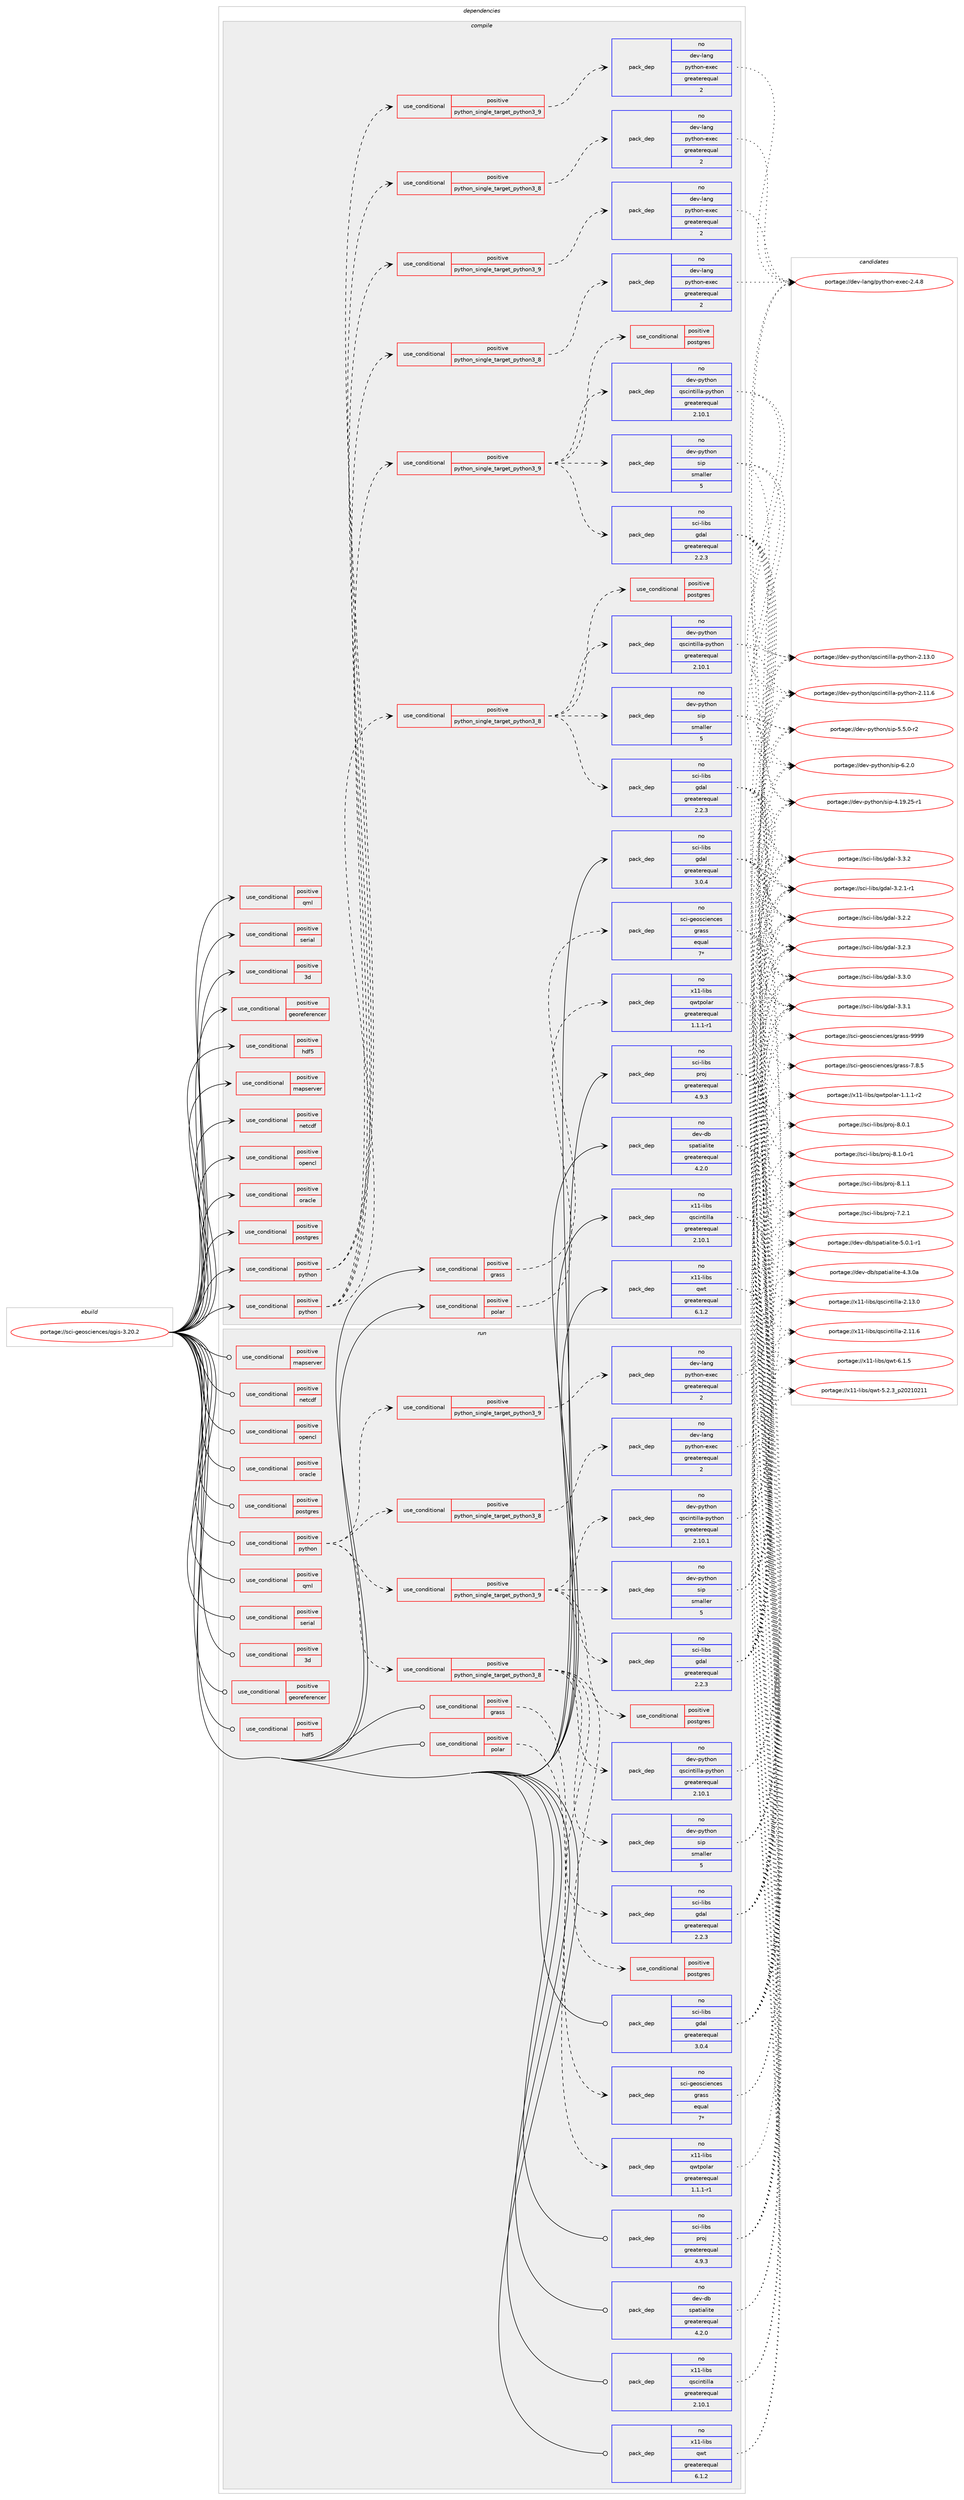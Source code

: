 digraph prolog {

# *************
# Graph options
# *************

newrank=true;
concentrate=true;
compound=true;
graph [rankdir=LR,fontname=Helvetica,fontsize=10,ranksep=1.5];#, ranksep=2.5, nodesep=0.2];
edge  [arrowhead=vee];
node  [fontname=Helvetica,fontsize=10];

# **********
# The ebuild
# **********

subgraph cluster_leftcol {
color=gray;
label=<<i>ebuild</i>>;
id [label="portage://sci-geosciences/qgis-3.20.2", color=red, width=4, href="../sci-geosciences/qgis-3.20.2.svg"];
}

# ****************
# The dependencies
# ****************

subgraph cluster_midcol {
color=gray;
label=<<i>dependencies</i>>;
subgraph cluster_compile {
fillcolor="#eeeeee";
style=filled;
label=<<i>compile</i>>;
subgraph cond157 {
dependency292 [label=<<TABLE BORDER="0" CELLBORDER="1" CELLSPACING="0" CELLPADDING="4"><TR><TD ROWSPAN="3" CELLPADDING="10">use_conditional</TD></TR><TR><TD>positive</TD></TR><TR><TD>3d</TD></TR></TABLE>>, shape=none, color=red];
# *** BEGIN UNKNOWN DEPENDENCY TYPE (TODO) ***
# dependency292 -> package_dependency(portage://sci-geosciences/qgis-3.20.2,install,no,dev-qt,qt3d,none,[,,],[slot(5)],[])
# *** END UNKNOWN DEPENDENCY TYPE (TODO) ***

}
id:e -> dependency292:w [weight=20,style="solid",arrowhead="vee"];
subgraph cond158 {
dependency293 [label=<<TABLE BORDER="0" CELLBORDER="1" CELLSPACING="0" CELLPADDING="4"><TR><TD ROWSPAN="3" CELLPADDING="10">use_conditional</TD></TR><TR><TD>positive</TD></TR><TR><TD>georeferencer</TD></TR></TABLE>>, shape=none, color=red];
# *** BEGIN UNKNOWN DEPENDENCY TYPE (TODO) ***
# dependency293 -> package_dependency(portage://sci-geosciences/qgis-3.20.2,install,no,sci-libs,gsl,none,[,,],any_same_slot,[])
# *** END UNKNOWN DEPENDENCY TYPE (TODO) ***

}
id:e -> dependency293:w [weight=20,style="solid",arrowhead="vee"];
subgraph cond159 {
dependency294 [label=<<TABLE BORDER="0" CELLBORDER="1" CELLSPACING="0" CELLPADDING="4"><TR><TD ROWSPAN="3" CELLPADDING="10">use_conditional</TD></TR><TR><TD>positive</TD></TR><TR><TD>grass</TD></TR></TABLE>>, shape=none, color=red];
subgraph pack132 {
dependency295 [label=<<TABLE BORDER="0" CELLBORDER="1" CELLSPACING="0" CELLPADDING="4" WIDTH="220"><TR><TD ROWSPAN="6" CELLPADDING="30">pack_dep</TD></TR><TR><TD WIDTH="110">no</TD></TR><TR><TD>sci-geosciences</TD></TR><TR><TD>grass</TD></TR><TR><TD>equal</TD></TR><TR><TD>7*</TD></TR></TABLE>>, shape=none, color=blue];
}
dependency294:e -> dependency295:w [weight=20,style="dashed",arrowhead="vee"];
}
id:e -> dependency294:w [weight=20,style="solid",arrowhead="vee"];
subgraph cond160 {
dependency296 [label=<<TABLE BORDER="0" CELLBORDER="1" CELLSPACING="0" CELLPADDING="4"><TR><TD ROWSPAN="3" CELLPADDING="10">use_conditional</TD></TR><TR><TD>positive</TD></TR><TR><TD>hdf5</TD></TR></TABLE>>, shape=none, color=red];
# *** BEGIN UNKNOWN DEPENDENCY TYPE (TODO) ***
# dependency296 -> package_dependency(portage://sci-geosciences/qgis-3.20.2,install,no,sci-libs,hdf5,none,[,,],any_same_slot,[])
# *** END UNKNOWN DEPENDENCY TYPE (TODO) ***

}
id:e -> dependency296:w [weight=20,style="solid",arrowhead="vee"];
subgraph cond161 {
dependency297 [label=<<TABLE BORDER="0" CELLBORDER="1" CELLSPACING="0" CELLPADDING="4"><TR><TD ROWSPAN="3" CELLPADDING="10">use_conditional</TD></TR><TR><TD>positive</TD></TR><TR><TD>mapserver</TD></TR></TABLE>>, shape=none, color=red];
# *** BEGIN UNKNOWN DEPENDENCY TYPE (TODO) ***
# dependency297 -> package_dependency(portage://sci-geosciences/qgis-3.20.2,install,no,dev-libs,fcgi,none,[,,],[],[])
# *** END UNKNOWN DEPENDENCY TYPE (TODO) ***

}
id:e -> dependency297:w [weight=20,style="solid",arrowhead="vee"];
subgraph cond162 {
dependency298 [label=<<TABLE BORDER="0" CELLBORDER="1" CELLSPACING="0" CELLPADDING="4"><TR><TD ROWSPAN="3" CELLPADDING="10">use_conditional</TD></TR><TR><TD>positive</TD></TR><TR><TD>netcdf</TD></TR></TABLE>>, shape=none, color=red];
# *** BEGIN UNKNOWN DEPENDENCY TYPE (TODO) ***
# dependency298 -> package_dependency(portage://sci-geosciences/qgis-3.20.2,install,no,sci-libs,netcdf,none,[,,],any_same_slot,[])
# *** END UNKNOWN DEPENDENCY TYPE (TODO) ***

}
id:e -> dependency298:w [weight=20,style="solid",arrowhead="vee"];
subgraph cond163 {
dependency299 [label=<<TABLE BORDER="0" CELLBORDER="1" CELLSPACING="0" CELLPADDING="4"><TR><TD ROWSPAN="3" CELLPADDING="10">use_conditional</TD></TR><TR><TD>positive</TD></TR><TR><TD>opencl</TD></TR></TABLE>>, shape=none, color=red];
# *** BEGIN UNKNOWN DEPENDENCY TYPE (TODO) ***
# dependency299 -> package_dependency(portage://sci-geosciences/qgis-3.20.2,install,no,virtual,opencl,none,[,,],[],[])
# *** END UNKNOWN DEPENDENCY TYPE (TODO) ***

}
id:e -> dependency299:w [weight=20,style="solid",arrowhead="vee"];
subgraph cond164 {
dependency300 [label=<<TABLE BORDER="0" CELLBORDER="1" CELLSPACING="0" CELLPADDING="4"><TR><TD ROWSPAN="3" CELLPADDING="10">use_conditional</TD></TR><TR><TD>positive</TD></TR><TR><TD>oracle</TD></TR></TABLE>>, shape=none, color=red];
# *** BEGIN UNKNOWN DEPENDENCY TYPE (TODO) ***
# dependency300 -> package_dependency(portage://sci-geosciences/qgis-3.20.2,install,no,dev-db,oracle-instantclient,none,[,,],any_same_slot,[])
# *** END UNKNOWN DEPENDENCY TYPE (TODO) ***

# *** BEGIN UNKNOWN DEPENDENCY TYPE (TODO) ***
# dependency300 -> package_dependency(portage://sci-geosciences/qgis-3.20.2,install,no,sci-libs,gdal,none,[,,],any_same_slot,[use(enable(oracle),none)])
# *** END UNKNOWN DEPENDENCY TYPE (TODO) ***

}
id:e -> dependency300:w [weight=20,style="solid",arrowhead="vee"];
subgraph cond165 {
dependency301 [label=<<TABLE BORDER="0" CELLBORDER="1" CELLSPACING="0" CELLPADDING="4"><TR><TD ROWSPAN="3" CELLPADDING="10">use_conditional</TD></TR><TR><TD>positive</TD></TR><TR><TD>polar</TD></TR></TABLE>>, shape=none, color=red];
subgraph pack133 {
dependency302 [label=<<TABLE BORDER="0" CELLBORDER="1" CELLSPACING="0" CELLPADDING="4" WIDTH="220"><TR><TD ROWSPAN="6" CELLPADDING="30">pack_dep</TD></TR><TR><TD WIDTH="110">no</TD></TR><TR><TD>x11-libs</TD></TR><TR><TD>qwtpolar</TD></TR><TR><TD>greaterequal</TD></TR><TR><TD>1.1.1-r1</TD></TR></TABLE>>, shape=none, color=blue];
}
dependency301:e -> dependency302:w [weight=20,style="dashed",arrowhead="vee"];
}
id:e -> dependency301:w [weight=20,style="solid",arrowhead="vee"];
subgraph cond166 {
dependency303 [label=<<TABLE BORDER="0" CELLBORDER="1" CELLSPACING="0" CELLPADDING="4"><TR><TD ROWSPAN="3" CELLPADDING="10">use_conditional</TD></TR><TR><TD>positive</TD></TR><TR><TD>postgres</TD></TR></TABLE>>, shape=none, color=red];
# *** BEGIN UNKNOWN DEPENDENCY TYPE (TODO) ***
# dependency303 -> package_dependency(portage://sci-geosciences/qgis-3.20.2,install,no,dev-db,postgresql,none,[,,],any_same_slot,[])
# *** END UNKNOWN DEPENDENCY TYPE (TODO) ***

}
id:e -> dependency303:w [weight=20,style="solid",arrowhead="vee"];
subgraph cond167 {
dependency304 [label=<<TABLE BORDER="0" CELLBORDER="1" CELLSPACING="0" CELLPADDING="4"><TR><TD ROWSPAN="3" CELLPADDING="10">use_conditional</TD></TR><TR><TD>positive</TD></TR><TR><TD>python</TD></TR></TABLE>>, shape=none, color=red];
subgraph cond168 {
dependency305 [label=<<TABLE BORDER="0" CELLBORDER="1" CELLSPACING="0" CELLPADDING="4"><TR><TD ROWSPAN="3" CELLPADDING="10">use_conditional</TD></TR><TR><TD>positive</TD></TR><TR><TD>python_single_target_python3_8</TD></TR></TABLE>>, shape=none, color=red];
# *** BEGIN UNKNOWN DEPENDENCY TYPE (TODO) ***
# dependency305 -> package_dependency(portage://sci-geosciences/qgis-3.20.2,install,no,dev-lang,python,none,[,,],[slot(3.8)],[use(enable(sqlite),none)])
# *** END UNKNOWN DEPENDENCY TYPE (TODO) ***

subgraph pack134 {
dependency306 [label=<<TABLE BORDER="0" CELLBORDER="1" CELLSPACING="0" CELLPADDING="4" WIDTH="220"><TR><TD ROWSPAN="6" CELLPADDING="30">pack_dep</TD></TR><TR><TD WIDTH="110">no</TD></TR><TR><TD>dev-lang</TD></TR><TR><TD>python-exec</TD></TR><TR><TD>greaterequal</TD></TR><TR><TD>2</TD></TR></TABLE>>, shape=none, color=blue];
}
dependency305:e -> dependency306:w [weight=20,style="dashed",arrowhead="vee"];
}
dependency304:e -> dependency305:w [weight=20,style="dashed",arrowhead="vee"];
subgraph cond169 {
dependency307 [label=<<TABLE BORDER="0" CELLBORDER="1" CELLSPACING="0" CELLPADDING="4"><TR><TD ROWSPAN="3" CELLPADDING="10">use_conditional</TD></TR><TR><TD>positive</TD></TR><TR><TD>python_single_target_python3_9</TD></TR></TABLE>>, shape=none, color=red];
# *** BEGIN UNKNOWN DEPENDENCY TYPE (TODO) ***
# dependency307 -> package_dependency(portage://sci-geosciences/qgis-3.20.2,install,no,dev-lang,python,none,[,,],[slot(3.9)],[use(enable(sqlite),none)])
# *** END UNKNOWN DEPENDENCY TYPE (TODO) ***

subgraph pack135 {
dependency308 [label=<<TABLE BORDER="0" CELLBORDER="1" CELLSPACING="0" CELLPADDING="4" WIDTH="220"><TR><TD ROWSPAN="6" CELLPADDING="30">pack_dep</TD></TR><TR><TD WIDTH="110">no</TD></TR><TR><TD>dev-lang</TD></TR><TR><TD>python-exec</TD></TR><TR><TD>greaterequal</TD></TR><TR><TD>2</TD></TR></TABLE>>, shape=none, color=blue];
}
dependency307:e -> dependency308:w [weight=20,style="dashed",arrowhead="vee"];
}
dependency304:e -> dependency307:w [weight=20,style="dashed",arrowhead="vee"];
}
id:e -> dependency304:w [weight=20,style="solid",arrowhead="vee"];
subgraph cond170 {
dependency309 [label=<<TABLE BORDER="0" CELLBORDER="1" CELLSPACING="0" CELLPADDING="4"><TR><TD ROWSPAN="3" CELLPADDING="10">use_conditional</TD></TR><TR><TD>positive</TD></TR><TR><TD>python</TD></TR></TABLE>>, shape=none, color=red];
subgraph cond171 {
dependency310 [label=<<TABLE BORDER="0" CELLBORDER="1" CELLSPACING="0" CELLPADDING="4"><TR><TD ROWSPAN="3" CELLPADDING="10">use_conditional</TD></TR><TR><TD>positive</TD></TR><TR><TD>python_single_target_python3_8</TD></TR></TABLE>>, shape=none, color=red];
# *** BEGIN UNKNOWN DEPENDENCY TYPE (TODO) ***
# dependency310 -> package_dependency(portage://sci-geosciences/qgis-3.20.2,install,no,dev-lang,python,none,[,,],[slot(3.8)],[use(enable(sqlite),none)])
# *** END UNKNOWN DEPENDENCY TYPE (TODO) ***

subgraph pack136 {
dependency311 [label=<<TABLE BORDER="0" CELLBORDER="1" CELLSPACING="0" CELLPADDING="4" WIDTH="220"><TR><TD ROWSPAN="6" CELLPADDING="30">pack_dep</TD></TR><TR><TD WIDTH="110">no</TD></TR><TR><TD>dev-lang</TD></TR><TR><TD>python-exec</TD></TR><TR><TD>greaterequal</TD></TR><TR><TD>2</TD></TR></TABLE>>, shape=none, color=blue];
}
dependency310:e -> dependency311:w [weight=20,style="dashed",arrowhead="vee"];
}
dependency309:e -> dependency310:w [weight=20,style="dashed",arrowhead="vee"];
subgraph cond172 {
dependency312 [label=<<TABLE BORDER="0" CELLBORDER="1" CELLSPACING="0" CELLPADDING="4"><TR><TD ROWSPAN="3" CELLPADDING="10">use_conditional</TD></TR><TR><TD>positive</TD></TR><TR><TD>python_single_target_python3_9</TD></TR></TABLE>>, shape=none, color=red];
# *** BEGIN UNKNOWN DEPENDENCY TYPE (TODO) ***
# dependency312 -> package_dependency(portage://sci-geosciences/qgis-3.20.2,install,no,dev-lang,python,none,[,,],[slot(3.9)],[use(enable(sqlite),none)])
# *** END UNKNOWN DEPENDENCY TYPE (TODO) ***

subgraph pack137 {
dependency313 [label=<<TABLE BORDER="0" CELLBORDER="1" CELLSPACING="0" CELLPADDING="4" WIDTH="220"><TR><TD ROWSPAN="6" CELLPADDING="30">pack_dep</TD></TR><TR><TD WIDTH="110">no</TD></TR><TR><TD>dev-lang</TD></TR><TR><TD>python-exec</TD></TR><TR><TD>greaterequal</TD></TR><TR><TD>2</TD></TR></TABLE>>, shape=none, color=blue];
}
dependency312:e -> dependency313:w [weight=20,style="dashed",arrowhead="vee"];
}
dependency309:e -> dependency312:w [weight=20,style="dashed",arrowhead="vee"];
subgraph cond173 {
dependency314 [label=<<TABLE BORDER="0" CELLBORDER="1" CELLSPACING="0" CELLPADDING="4"><TR><TD ROWSPAN="3" CELLPADDING="10">use_conditional</TD></TR><TR><TD>positive</TD></TR><TR><TD>python_single_target_python3_8</TD></TR></TABLE>>, shape=none, color=red];
# *** BEGIN UNKNOWN DEPENDENCY TYPE (TODO) ***
# dependency314 -> package_dependency(portage://sci-geosciences/qgis-3.20.2,install,no,dev-python,future,none,[,,],[],[use(enable(python_targets_python3_8),negative)])
# *** END UNKNOWN DEPENDENCY TYPE (TODO) ***

# *** BEGIN UNKNOWN DEPENDENCY TYPE (TODO) ***
# dependency314 -> package_dependency(portage://sci-geosciences/qgis-3.20.2,install,no,dev-python,httplib2,none,[,,],[],[use(enable(python_targets_python3_8),negative)])
# *** END UNKNOWN DEPENDENCY TYPE (TODO) ***

# *** BEGIN UNKNOWN DEPENDENCY TYPE (TODO) ***
# dependency314 -> package_dependency(portage://sci-geosciences/qgis-3.20.2,install,no,dev-python,jinja,none,[,,],[],[use(enable(python_targets_python3_8),negative)])
# *** END UNKNOWN DEPENDENCY TYPE (TODO) ***

# *** BEGIN UNKNOWN DEPENDENCY TYPE (TODO) ***
# dependency314 -> package_dependency(portage://sci-geosciences/qgis-3.20.2,install,no,dev-python,markupsafe,none,[,,],[],[use(enable(python_targets_python3_8),negative)])
# *** END UNKNOWN DEPENDENCY TYPE (TODO) ***

# *** BEGIN UNKNOWN DEPENDENCY TYPE (TODO) ***
# dependency314 -> package_dependency(portage://sci-geosciences/qgis-3.20.2,install,no,dev-python,numpy,none,[,,],[],[use(enable(python_targets_python3_8),negative)])
# *** END UNKNOWN DEPENDENCY TYPE (TODO) ***

# *** BEGIN UNKNOWN DEPENDENCY TYPE (TODO) ***
# dependency314 -> package_dependency(portage://sci-geosciences/qgis-3.20.2,install,no,dev-python,owslib,none,[,,],[],[use(enable(python_targets_python3_8),negative)])
# *** END UNKNOWN DEPENDENCY TYPE (TODO) ***

# *** BEGIN UNKNOWN DEPENDENCY TYPE (TODO) ***
# dependency314 -> package_dependency(portage://sci-geosciences/qgis-3.20.2,install,no,dev-python,pygments,none,[,,],[],[use(enable(python_targets_python3_8),negative)])
# *** END UNKNOWN DEPENDENCY TYPE (TODO) ***

# *** BEGIN UNKNOWN DEPENDENCY TYPE (TODO) ***
# dependency314 -> package_dependency(portage://sci-geosciences/qgis-3.20.2,install,no,dev-python,PyQt5,none,[,,],[],[use(enable(designer),none),use(enable(network),none),use(enable(sql),none),use(enable(svg),none),use(enable(python_targets_python3_8),negative)])
# *** END UNKNOWN DEPENDENCY TYPE (TODO) ***

# *** BEGIN UNKNOWN DEPENDENCY TYPE (TODO) ***
# dependency314 -> package_dependency(portage://sci-geosciences/qgis-3.20.2,install,no,dev-python,python-dateutil,none,[,,],[],[use(enable(python_targets_python3_8),negative)])
# *** END UNKNOWN DEPENDENCY TYPE (TODO) ***

# *** BEGIN UNKNOWN DEPENDENCY TYPE (TODO) ***
# dependency314 -> package_dependency(portage://sci-geosciences/qgis-3.20.2,install,no,dev-python,pytz,none,[,,],[],[use(enable(python_targets_python3_8),negative)])
# *** END UNKNOWN DEPENDENCY TYPE (TODO) ***

# *** BEGIN UNKNOWN DEPENDENCY TYPE (TODO) ***
# dependency314 -> package_dependency(portage://sci-geosciences/qgis-3.20.2,install,no,dev-python,pyyaml,none,[,,],[],[use(enable(python_targets_python3_8),negative)])
# *** END UNKNOWN DEPENDENCY TYPE (TODO) ***

subgraph pack138 {
dependency315 [label=<<TABLE BORDER="0" CELLBORDER="1" CELLSPACING="0" CELLPADDING="4" WIDTH="220"><TR><TD ROWSPAN="6" CELLPADDING="30">pack_dep</TD></TR><TR><TD WIDTH="110">no</TD></TR><TR><TD>dev-python</TD></TR><TR><TD>qscintilla-python</TD></TR><TR><TD>greaterequal</TD></TR><TR><TD>2.10.1</TD></TR></TABLE>>, shape=none, color=blue];
}
dependency314:e -> dependency315:w [weight=20,style="dashed",arrowhead="vee"];
# *** BEGIN UNKNOWN DEPENDENCY TYPE (TODO) ***
# dependency314 -> package_dependency(portage://sci-geosciences/qgis-3.20.2,install,no,dev-python,requests,none,[,,],[],[use(enable(python_targets_python3_8),negative)])
# *** END UNKNOWN DEPENDENCY TYPE (TODO) ***

subgraph pack139 {
dependency316 [label=<<TABLE BORDER="0" CELLBORDER="1" CELLSPACING="0" CELLPADDING="4" WIDTH="220"><TR><TD ROWSPAN="6" CELLPADDING="30">pack_dep</TD></TR><TR><TD WIDTH="110">no</TD></TR><TR><TD>dev-python</TD></TR><TR><TD>sip</TD></TR><TR><TD>smaller</TD></TR><TR><TD>5</TD></TR></TABLE>>, shape=none, color=blue];
}
dependency314:e -> dependency316:w [weight=20,style="dashed",arrowhead="vee"];
# *** BEGIN UNKNOWN DEPENDENCY TYPE (TODO) ***
# dependency314 -> package_dependency(portage://sci-geosciences/qgis-3.20.2,install,no,dev-python,six,none,[,,],[],[use(enable(python_targets_python3_8),negative)])
# *** END UNKNOWN DEPENDENCY TYPE (TODO) ***

subgraph pack140 {
dependency317 [label=<<TABLE BORDER="0" CELLBORDER="1" CELLSPACING="0" CELLPADDING="4" WIDTH="220"><TR><TD ROWSPAN="6" CELLPADDING="30">pack_dep</TD></TR><TR><TD WIDTH="110">no</TD></TR><TR><TD>sci-libs</TD></TR><TR><TD>gdal</TD></TR><TR><TD>greaterequal</TD></TR><TR><TD>2.2.3</TD></TR></TABLE>>, shape=none, color=blue];
}
dependency314:e -> dependency317:w [weight=20,style="dashed",arrowhead="vee"];
subgraph cond174 {
dependency318 [label=<<TABLE BORDER="0" CELLBORDER="1" CELLSPACING="0" CELLPADDING="4"><TR><TD ROWSPAN="3" CELLPADDING="10">use_conditional</TD></TR><TR><TD>positive</TD></TR><TR><TD>postgres</TD></TR></TABLE>>, shape=none, color=red];
# *** BEGIN UNKNOWN DEPENDENCY TYPE (TODO) ***
# dependency318 -> package_dependency(portage://sci-geosciences/qgis-3.20.2,install,no,dev-python,psycopg,none,[,,],[slot(2)],[use(enable(python_targets_python3_8),negative)])
# *** END UNKNOWN DEPENDENCY TYPE (TODO) ***

}
dependency314:e -> dependency318:w [weight=20,style="dashed",arrowhead="vee"];
}
dependency309:e -> dependency314:w [weight=20,style="dashed",arrowhead="vee"];
subgraph cond175 {
dependency319 [label=<<TABLE BORDER="0" CELLBORDER="1" CELLSPACING="0" CELLPADDING="4"><TR><TD ROWSPAN="3" CELLPADDING="10">use_conditional</TD></TR><TR><TD>positive</TD></TR><TR><TD>python_single_target_python3_9</TD></TR></TABLE>>, shape=none, color=red];
# *** BEGIN UNKNOWN DEPENDENCY TYPE (TODO) ***
# dependency319 -> package_dependency(portage://sci-geosciences/qgis-3.20.2,install,no,dev-python,future,none,[,,],[],[use(enable(python_targets_python3_9),negative)])
# *** END UNKNOWN DEPENDENCY TYPE (TODO) ***

# *** BEGIN UNKNOWN DEPENDENCY TYPE (TODO) ***
# dependency319 -> package_dependency(portage://sci-geosciences/qgis-3.20.2,install,no,dev-python,httplib2,none,[,,],[],[use(enable(python_targets_python3_9),negative)])
# *** END UNKNOWN DEPENDENCY TYPE (TODO) ***

# *** BEGIN UNKNOWN DEPENDENCY TYPE (TODO) ***
# dependency319 -> package_dependency(portage://sci-geosciences/qgis-3.20.2,install,no,dev-python,jinja,none,[,,],[],[use(enable(python_targets_python3_9),negative)])
# *** END UNKNOWN DEPENDENCY TYPE (TODO) ***

# *** BEGIN UNKNOWN DEPENDENCY TYPE (TODO) ***
# dependency319 -> package_dependency(portage://sci-geosciences/qgis-3.20.2,install,no,dev-python,markupsafe,none,[,,],[],[use(enable(python_targets_python3_9),negative)])
# *** END UNKNOWN DEPENDENCY TYPE (TODO) ***

# *** BEGIN UNKNOWN DEPENDENCY TYPE (TODO) ***
# dependency319 -> package_dependency(portage://sci-geosciences/qgis-3.20.2,install,no,dev-python,numpy,none,[,,],[],[use(enable(python_targets_python3_9),negative)])
# *** END UNKNOWN DEPENDENCY TYPE (TODO) ***

# *** BEGIN UNKNOWN DEPENDENCY TYPE (TODO) ***
# dependency319 -> package_dependency(portage://sci-geosciences/qgis-3.20.2,install,no,dev-python,owslib,none,[,,],[],[use(enable(python_targets_python3_9),negative)])
# *** END UNKNOWN DEPENDENCY TYPE (TODO) ***

# *** BEGIN UNKNOWN DEPENDENCY TYPE (TODO) ***
# dependency319 -> package_dependency(portage://sci-geosciences/qgis-3.20.2,install,no,dev-python,pygments,none,[,,],[],[use(enable(python_targets_python3_9),negative)])
# *** END UNKNOWN DEPENDENCY TYPE (TODO) ***

# *** BEGIN UNKNOWN DEPENDENCY TYPE (TODO) ***
# dependency319 -> package_dependency(portage://sci-geosciences/qgis-3.20.2,install,no,dev-python,PyQt5,none,[,,],[],[use(enable(designer),none),use(enable(network),none),use(enable(sql),none),use(enable(svg),none),use(enable(python_targets_python3_9),negative)])
# *** END UNKNOWN DEPENDENCY TYPE (TODO) ***

# *** BEGIN UNKNOWN DEPENDENCY TYPE (TODO) ***
# dependency319 -> package_dependency(portage://sci-geosciences/qgis-3.20.2,install,no,dev-python,python-dateutil,none,[,,],[],[use(enable(python_targets_python3_9),negative)])
# *** END UNKNOWN DEPENDENCY TYPE (TODO) ***

# *** BEGIN UNKNOWN DEPENDENCY TYPE (TODO) ***
# dependency319 -> package_dependency(portage://sci-geosciences/qgis-3.20.2,install,no,dev-python,pytz,none,[,,],[],[use(enable(python_targets_python3_9),negative)])
# *** END UNKNOWN DEPENDENCY TYPE (TODO) ***

# *** BEGIN UNKNOWN DEPENDENCY TYPE (TODO) ***
# dependency319 -> package_dependency(portage://sci-geosciences/qgis-3.20.2,install,no,dev-python,pyyaml,none,[,,],[],[use(enable(python_targets_python3_9),negative)])
# *** END UNKNOWN DEPENDENCY TYPE (TODO) ***

subgraph pack141 {
dependency320 [label=<<TABLE BORDER="0" CELLBORDER="1" CELLSPACING="0" CELLPADDING="4" WIDTH="220"><TR><TD ROWSPAN="6" CELLPADDING="30">pack_dep</TD></TR><TR><TD WIDTH="110">no</TD></TR><TR><TD>dev-python</TD></TR><TR><TD>qscintilla-python</TD></TR><TR><TD>greaterequal</TD></TR><TR><TD>2.10.1</TD></TR></TABLE>>, shape=none, color=blue];
}
dependency319:e -> dependency320:w [weight=20,style="dashed",arrowhead="vee"];
# *** BEGIN UNKNOWN DEPENDENCY TYPE (TODO) ***
# dependency319 -> package_dependency(portage://sci-geosciences/qgis-3.20.2,install,no,dev-python,requests,none,[,,],[],[use(enable(python_targets_python3_9),negative)])
# *** END UNKNOWN DEPENDENCY TYPE (TODO) ***

subgraph pack142 {
dependency321 [label=<<TABLE BORDER="0" CELLBORDER="1" CELLSPACING="0" CELLPADDING="4" WIDTH="220"><TR><TD ROWSPAN="6" CELLPADDING="30">pack_dep</TD></TR><TR><TD WIDTH="110">no</TD></TR><TR><TD>dev-python</TD></TR><TR><TD>sip</TD></TR><TR><TD>smaller</TD></TR><TR><TD>5</TD></TR></TABLE>>, shape=none, color=blue];
}
dependency319:e -> dependency321:w [weight=20,style="dashed",arrowhead="vee"];
# *** BEGIN UNKNOWN DEPENDENCY TYPE (TODO) ***
# dependency319 -> package_dependency(portage://sci-geosciences/qgis-3.20.2,install,no,dev-python,six,none,[,,],[],[use(enable(python_targets_python3_9),negative)])
# *** END UNKNOWN DEPENDENCY TYPE (TODO) ***

subgraph pack143 {
dependency322 [label=<<TABLE BORDER="0" CELLBORDER="1" CELLSPACING="0" CELLPADDING="4" WIDTH="220"><TR><TD ROWSPAN="6" CELLPADDING="30">pack_dep</TD></TR><TR><TD WIDTH="110">no</TD></TR><TR><TD>sci-libs</TD></TR><TR><TD>gdal</TD></TR><TR><TD>greaterequal</TD></TR><TR><TD>2.2.3</TD></TR></TABLE>>, shape=none, color=blue];
}
dependency319:e -> dependency322:w [weight=20,style="dashed",arrowhead="vee"];
subgraph cond176 {
dependency323 [label=<<TABLE BORDER="0" CELLBORDER="1" CELLSPACING="0" CELLPADDING="4"><TR><TD ROWSPAN="3" CELLPADDING="10">use_conditional</TD></TR><TR><TD>positive</TD></TR><TR><TD>postgres</TD></TR></TABLE>>, shape=none, color=red];
# *** BEGIN UNKNOWN DEPENDENCY TYPE (TODO) ***
# dependency323 -> package_dependency(portage://sci-geosciences/qgis-3.20.2,install,no,dev-python,psycopg,none,[,,],[slot(2)],[use(enable(python_targets_python3_9),negative)])
# *** END UNKNOWN DEPENDENCY TYPE (TODO) ***

}
dependency319:e -> dependency323:w [weight=20,style="dashed",arrowhead="vee"];
}
dependency309:e -> dependency319:w [weight=20,style="dashed",arrowhead="vee"];
}
id:e -> dependency309:w [weight=20,style="solid",arrowhead="vee"];
subgraph cond177 {
dependency324 [label=<<TABLE BORDER="0" CELLBORDER="1" CELLSPACING="0" CELLPADDING="4"><TR><TD ROWSPAN="3" CELLPADDING="10">use_conditional</TD></TR><TR><TD>positive</TD></TR><TR><TD>qml</TD></TR></TABLE>>, shape=none, color=red];
# *** BEGIN UNKNOWN DEPENDENCY TYPE (TODO) ***
# dependency324 -> package_dependency(portage://sci-geosciences/qgis-3.20.2,install,no,dev-qt,qtdeclarative,none,[,,],[slot(5)],[])
# *** END UNKNOWN DEPENDENCY TYPE (TODO) ***

}
id:e -> dependency324:w [weight=20,style="solid",arrowhead="vee"];
subgraph cond178 {
dependency325 [label=<<TABLE BORDER="0" CELLBORDER="1" CELLSPACING="0" CELLPADDING="4"><TR><TD ROWSPAN="3" CELLPADDING="10">use_conditional</TD></TR><TR><TD>positive</TD></TR><TR><TD>serial</TD></TR></TABLE>>, shape=none, color=red];
# *** BEGIN UNKNOWN DEPENDENCY TYPE (TODO) ***
# dependency325 -> package_dependency(portage://sci-geosciences/qgis-3.20.2,install,no,dev-qt,qtserialport,none,[,,],[slot(5)],[])
# *** END UNKNOWN DEPENDENCY TYPE (TODO) ***

}
id:e -> dependency325:w [weight=20,style="solid",arrowhead="vee"];
# *** BEGIN UNKNOWN DEPENDENCY TYPE (TODO) ***
# id -> package_dependency(portage://sci-geosciences/qgis-3.20.2,install,no,app-crypt,qca,none,[,,],[slot(2)],[use(enable(qt5),positive),use(enable(ssl),none)])
# *** END UNKNOWN DEPENDENCY TYPE (TODO) ***

subgraph pack144 {
dependency326 [label=<<TABLE BORDER="0" CELLBORDER="1" CELLSPACING="0" CELLPADDING="4" WIDTH="220"><TR><TD ROWSPAN="6" CELLPADDING="30">pack_dep</TD></TR><TR><TD WIDTH="110">no</TD></TR><TR><TD>dev-db</TD></TR><TR><TD>spatialite</TD></TR><TR><TD>greaterequal</TD></TR><TR><TD>4.2.0</TD></TR></TABLE>>, shape=none, color=blue];
}
id:e -> dependency326:w [weight=20,style="solid",arrowhead="vee"];
# *** BEGIN UNKNOWN DEPENDENCY TYPE (TODO) ***
# id -> package_dependency(portage://sci-geosciences/qgis-3.20.2,install,no,dev-db,sqlite,none,[,,],[slot(3)],[])
# *** END UNKNOWN DEPENDENCY TYPE (TODO) ***

# *** BEGIN UNKNOWN DEPENDENCY TYPE (TODO) ***
# id -> package_dependency(portage://sci-geosciences/qgis-3.20.2,install,no,dev-libs,expat,none,[,,],[],[])
# *** END UNKNOWN DEPENDENCY TYPE (TODO) ***

# *** BEGIN UNKNOWN DEPENDENCY TYPE (TODO) ***
# id -> package_dependency(portage://sci-geosciences/qgis-3.20.2,install,no,dev-libs,libzip,none,[,,],any_same_slot,[])
# *** END UNKNOWN DEPENDENCY TYPE (TODO) ***

# *** BEGIN UNKNOWN DEPENDENCY TYPE (TODO) ***
# id -> package_dependency(portage://sci-geosciences/qgis-3.20.2,install,no,dev-libs,protobuf,none,[,,],any_same_slot,[])
# *** END UNKNOWN DEPENDENCY TYPE (TODO) ***

# *** BEGIN UNKNOWN DEPENDENCY TYPE (TODO) ***
# id -> package_dependency(portage://sci-geosciences/qgis-3.20.2,install,no,dev-libs,qtkeychain,none,[,,],[],[use(enable(qt5),positive)])
# *** END UNKNOWN DEPENDENCY TYPE (TODO) ***

# *** BEGIN UNKNOWN DEPENDENCY TYPE (TODO) ***
# id -> package_dependency(portage://sci-geosciences/qgis-3.20.2,install,no,dev-qt,designer,none,[,,],[slot(5)],[])
# *** END UNKNOWN DEPENDENCY TYPE (TODO) ***

# *** BEGIN UNKNOWN DEPENDENCY TYPE (TODO) ***
# id -> package_dependency(portage://sci-geosciences/qgis-3.20.2,install,no,dev-qt,qtconcurrent,none,[,,],[slot(5)],[])
# *** END UNKNOWN DEPENDENCY TYPE (TODO) ***

# *** BEGIN UNKNOWN DEPENDENCY TYPE (TODO) ***
# id -> package_dependency(portage://sci-geosciences/qgis-3.20.2,install,no,dev-qt,qtcore,none,[,,],[slot(5)],[])
# *** END UNKNOWN DEPENDENCY TYPE (TODO) ***

# *** BEGIN UNKNOWN DEPENDENCY TYPE (TODO) ***
# id -> package_dependency(portage://sci-geosciences/qgis-3.20.2,install,no,dev-qt,qtgui,none,[,,],[slot(5)],[])
# *** END UNKNOWN DEPENDENCY TYPE (TODO) ***

# *** BEGIN UNKNOWN DEPENDENCY TYPE (TODO) ***
# id -> package_dependency(portage://sci-geosciences/qgis-3.20.2,install,no,dev-qt,qtnetwork,none,[,,],[slot(5)],[use(enable(ssl),none)])
# *** END UNKNOWN DEPENDENCY TYPE (TODO) ***

# *** BEGIN UNKNOWN DEPENDENCY TYPE (TODO) ***
# id -> package_dependency(portage://sci-geosciences/qgis-3.20.2,install,no,dev-qt,qtpositioning,none,[,,],[slot(5)],[])
# *** END UNKNOWN DEPENDENCY TYPE (TODO) ***

# *** BEGIN UNKNOWN DEPENDENCY TYPE (TODO) ***
# id -> package_dependency(portage://sci-geosciences/qgis-3.20.2,install,no,dev-qt,qtprintsupport,none,[,,],[slot(5)],[])
# *** END UNKNOWN DEPENDENCY TYPE (TODO) ***

# *** BEGIN UNKNOWN DEPENDENCY TYPE (TODO) ***
# id -> package_dependency(portage://sci-geosciences/qgis-3.20.2,install,no,dev-qt,qtserialport,none,[,,],[slot(5)],[])
# *** END UNKNOWN DEPENDENCY TYPE (TODO) ***

# *** BEGIN UNKNOWN DEPENDENCY TYPE (TODO) ***
# id -> package_dependency(portage://sci-geosciences/qgis-3.20.2,install,no,dev-qt,qtsql,none,[,,],[slot(5)],[])
# *** END UNKNOWN DEPENDENCY TYPE (TODO) ***

# *** BEGIN UNKNOWN DEPENDENCY TYPE (TODO) ***
# id -> package_dependency(portage://sci-geosciences/qgis-3.20.2,install,no,dev-qt,qtsvg,none,[,,],[slot(5)],[])
# *** END UNKNOWN DEPENDENCY TYPE (TODO) ***

# *** BEGIN UNKNOWN DEPENDENCY TYPE (TODO) ***
# id -> package_dependency(portage://sci-geosciences/qgis-3.20.2,install,no,dev-qt,qttest,none,[,,],[slot(5)],[])
# *** END UNKNOWN DEPENDENCY TYPE (TODO) ***

# *** BEGIN UNKNOWN DEPENDENCY TYPE (TODO) ***
# id -> package_dependency(portage://sci-geosciences/qgis-3.20.2,install,no,dev-qt,qtwidgets,none,[,,],[slot(5)],[])
# *** END UNKNOWN DEPENDENCY TYPE (TODO) ***

# *** BEGIN UNKNOWN DEPENDENCY TYPE (TODO) ***
# id -> package_dependency(portage://sci-geosciences/qgis-3.20.2,install,no,dev-qt,qtxml,none,[,,],[slot(5)],[])
# *** END UNKNOWN DEPENDENCY TYPE (TODO) ***

# *** BEGIN UNKNOWN DEPENDENCY TYPE (TODO) ***
# id -> package_dependency(portage://sci-geosciences/qgis-3.20.2,install,no,dev-util,desktop-file-utils,none,[,,],[],[])
# *** END UNKNOWN DEPENDENCY TYPE (TODO) ***

# *** BEGIN UNKNOWN DEPENDENCY TYPE (TODO) ***
# id -> package_dependency(portage://sci-geosciences/qgis-3.20.2,install,no,media-gfx,exiv2,none,[,,],any_same_slot,[])
# *** END UNKNOWN DEPENDENCY TYPE (TODO) ***

subgraph pack145 {
dependency327 [label=<<TABLE BORDER="0" CELLBORDER="1" CELLSPACING="0" CELLPADDING="4" WIDTH="220"><TR><TD ROWSPAN="6" CELLPADDING="30">pack_dep</TD></TR><TR><TD WIDTH="110">no</TD></TR><TR><TD>sci-libs</TD></TR><TR><TD>gdal</TD></TR><TR><TD>greaterequal</TD></TR><TR><TD>3.0.4</TD></TR></TABLE>>, shape=none, color=blue];
}
id:e -> dependency327:w [weight=20,style="solid",arrowhead="vee"];
# *** BEGIN UNKNOWN DEPENDENCY TYPE (TODO) ***
# id -> package_dependency(portage://sci-geosciences/qgis-3.20.2,install,no,sci-libs,geos,none,[,,],[],[])
# *** END UNKNOWN DEPENDENCY TYPE (TODO) ***

# *** BEGIN UNKNOWN DEPENDENCY TYPE (TODO) ***
# id -> package_dependency(portage://sci-geosciences/qgis-3.20.2,install,no,sci-libs,libspatialindex,none,[,,],any_same_slot,[])
# *** END UNKNOWN DEPENDENCY TYPE (TODO) ***

subgraph pack146 {
dependency328 [label=<<TABLE BORDER="0" CELLBORDER="1" CELLSPACING="0" CELLPADDING="4" WIDTH="220"><TR><TD ROWSPAN="6" CELLPADDING="30">pack_dep</TD></TR><TR><TD WIDTH="110">no</TD></TR><TR><TD>sci-libs</TD></TR><TR><TD>proj</TD></TR><TR><TD>greaterequal</TD></TR><TR><TD>4.9.3</TD></TR></TABLE>>, shape=none, color=blue];
}
id:e -> dependency328:w [weight=20,style="solid",arrowhead="vee"];
# *** BEGIN UNKNOWN DEPENDENCY TYPE (TODO) ***
# id -> package_dependency(portage://sci-geosciences/qgis-3.20.2,install,no,sys-libs,zlib,none,[,,],[],[])
# *** END UNKNOWN DEPENDENCY TYPE (TODO) ***

subgraph pack147 {
dependency329 [label=<<TABLE BORDER="0" CELLBORDER="1" CELLSPACING="0" CELLPADDING="4" WIDTH="220"><TR><TD ROWSPAN="6" CELLPADDING="30">pack_dep</TD></TR><TR><TD WIDTH="110">no</TD></TR><TR><TD>x11-libs</TD></TR><TR><TD>qscintilla</TD></TR><TR><TD>greaterequal</TD></TR><TR><TD>2.10.1</TD></TR></TABLE>>, shape=none, color=blue];
}
id:e -> dependency329:w [weight=20,style="solid",arrowhead="vee"];
subgraph pack148 {
dependency330 [label=<<TABLE BORDER="0" CELLBORDER="1" CELLSPACING="0" CELLPADDING="4" WIDTH="220"><TR><TD ROWSPAN="6" CELLPADDING="30">pack_dep</TD></TR><TR><TD WIDTH="110">no</TD></TR><TR><TD>x11-libs</TD></TR><TR><TD>qwt</TD></TR><TR><TD>greaterequal</TD></TR><TR><TD>6.1.2</TD></TR></TABLE>>, shape=none, color=blue];
}
id:e -> dependency330:w [weight=20,style="solid",arrowhead="vee"];
# *** BEGIN UNKNOWN DEPENDENCY TYPE (TODO) ***
# id -> package_dependency(portage://sci-geosciences/qgis-3.20.2,install,no,x11-misc,shared-mime-info,none,[,,],[],[])
# *** END UNKNOWN DEPENDENCY TYPE (TODO) ***

}
subgraph cluster_compileandrun {
fillcolor="#eeeeee";
style=filled;
label=<<i>compile and run</i>>;
}
subgraph cluster_run {
fillcolor="#eeeeee";
style=filled;
label=<<i>run</i>>;
subgraph cond179 {
dependency331 [label=<<TABLE BORDER="0" CELLBORDER="1" CELLSPACING="0" CELLPADDING="4"><TR><TD ROWSPAN="3" CELLPADDING="10">use_conditional</TD></TR><TR><TD>positive</TD></TR><TR><TD>3d</TD></TR></TABLE>>, shape=none, color=red];
# *** BEGIN UNKNOWN DEPENDENCY TYPE (TODO) ***
# dependency331 -> package_dependency(portage://sci-geosciences/qgis-3.20.2,run,no,dev-qt,qt3d,none,[,,],[slot(5)],[])
# *** END UNKNOWN DEPENDENCY TYPE (TODO) ***

}
id:e -> dependency331:w [weight=20,style="solid",arrowhead="odot"];
subgraph cond180 {
dependency332 [label=<<TABLE BORDER="0" CELLBORDER="1" CELLSPACING="0" CELLPADDING="4"><TR><TD ROWSPAN="3" CELLPADDING="10">use_conditional</TD></TR><TR><TD>positive</TD></TR><TR><TD>georeferencer</TD></TR></TABLE>>, shape=none, color=red];
# *** BEGIN UNKNOWN DEPENDENCY TYPE (TODO) ***
# dependency332 -> package_dependency(portage://sci-geosciences/qgis-3.20.2,run,no,sci-libs,gsl,none,[,,],any_same_slot,[])
# *** END UNKNOWN DEPENDENCY TYPE (TODO) ***

}
id:e -> dependency332:w [weight=20,style="solid",arrowhead="odot"];
subgraph cond181 {
dependency333 [label=<<TABLE BORDER="0" CELLBORDER="1" CELLSPACING="0" CELLPADDING="4"><TR><TD ROWSPAN="3" CELLPADDING="10">use_conditional</TD></TR><TR><TD>positive</TD></TR><TR><TD>grass</TD></TR></TABLE>>, shape=none, color=red];
subgraph pack149 {
dependency334 [label=<<TABLE BORDER="0" CELLBORDER="1" CELLSPACING="0" CELLPADDING="4" WIDTH="220"><TR><TD ROWSPAN="6" CELLPADDING="30">pack_dep</TD></TR><TR><TD WIDTH="110">no</TD></TR><TR><TD>sci-geosciences</TD></TR><TR><TD>grass</TD></TR><TR><TD>equal</TD></TR><TR><TD>7*</TD></TR></TABLE>>, shape=none, color=blue];
}
dependency333:e -> dependency334:w [weight=20,style="dashed",arrowhead="vee"];
}
id:e -> dependency333:w [weight=20,style="solid",arrowhead="odot"];
subgraph cond182 {
dependency335 [label=<<TABLE BORDER="0" CELLBORDER="1" CELLSPACING="0" CELLPADDING="4"><TR><TD ROWSPAN="3" CELLPADDING="10">use_conditional</TD></TR><TR><TD>positive</TD></TR><TR><TD>hdf5</TD></TR></TABLE>>, shape=none, color=red];
# *** BEGIN UNKNOWN DEPENDENCY TYPE (TODO) ***
# dependency335 -> package_dependency(portage://sci-geosciences/qgis-3.20.2,run,no,sci-libs,hdf5,none,[,,],any_same_slot,[])
# *** END UNKNOWN DEPENDENCY TYPE (TODO) ***

}
id:e -> dependency335:w [weight=20,style="solid",arrowhead="odot"];
subgraph cond183 {
dependency336 [label=<<TABLE BORDER="0" CELLBORDER="1" CELLSPACING="0" CELLPADDING="4"><TR><TD ROWSPAN="3" CELLPADDING="10">use_conditional</TD></TR><TR><TD>positive</TD></TR><TR><TD>mapserver</TD></TR></TABLE>>, shape=none, color=red];
# *** BEGIN UNKNOWN DEPENDENCY TYPE (TODO) ***
# dependency336 -> package_dependency(portage://sci-geosciences/qgis-3.20.2,run,no,dev-libs,fcgi,none,[,,],[],[])
# *** END UNKNOWN DEPENDENCY TYPE (TODO) ***

}
id:e -> dependency336:w [weight=20,style="solid",arrowhead="odot"];
subgraph cond184 {
dependency337 [label=<<TABLE BORDER="0" CELLBORDER="1" CELLSPACING="0" CELLPADDING="4"><TR><TD ROWSPAN="3" CELLPADDING="10">use_conditional</TD></TR><TR><TD>positive</TD></TR><TR><TD>netcdf</TD></TR></TABLE>>, shape=none, color=red];
# *** BEGIN UNKNOWN DEPENDENCY TYPE (TODO) ***
# dependency337 -> package_dependency(portage://sci-geosciences/qgis-3.20.2,run,no,sci-libs,netcdf,none,[,,],any_same_slot,[])
# *** END UNKNOWN DEPENDENCY TYPE (TODO) ***

}
id:e -> dependency337:w [weight=20,style="solid",arrowhead="odot"];
subgraph cond185 {
dependency338 [label=<<TABLE BORDER="0" CELLBORDER="1" CELLSPACING="0" CELLPADDING="4"><TR><TD ROWSPAN="3" CELLPADDING="10">use_conditional</TD></TR><TR><TD>positive</TD></TR><TR><TD>opencl</TD></TR></TABLE>>, shape=none, color=red];
# *** BEGIN UNKNOWN DEPENDENCY TYPE (TODO) ***
# dependency338 -> package_dependency(portage://sci-geosciences/qgis-3.20.2,run,no,virtual,opencl,none,[,,],[],[])
# *** END UNKNOWN DEPENDENCY TYPE (TODO) ***

}
id:e -> dependency338:w [weight=20,style="solid",arrowhead="odot"];
subgraph cond186 {
dependency339 [label=<<TABLE BORDER="0" CELLBORDER="1" CELLSPACING="0" CELLPADDING="4"><TR><TD ROWSPAN="3" CELLPADDING="10">use_conditional</TD></TR><TR><TD>positive</TD></TR><TR><TD>oracle</TD></TR></TABLE>>, shape=none, color=red];
# *** BEGIN UNKNOWN DEPENDENCY TYPE (TODO) ***
# dependency339 -> package_dependency(portage://sci-geosciences/qgis-3.20.2,run,no,dev-db,oracle-instantclient,none,[,,],any_same_slot,[])
# *** END UNKNOWN DEPENDENCY TYPE (TODO) ***

# *** BEGIN UNKNOWN DEPENDENCY TYPE (TODO) ***
# dependency339 -> package_dependency(portage://sci-geosciences/qgis-3.20.2,run,no,sci-libs,gdal,none,[,,],any_same_slot,[use(enable(oracle),none)])
# *** END UNKNOWN DEPENDENCY TYPE (TODO) ***

}
id:e -> dependency339:w [weight=20,style="solid",arrowhead="odot"];
subgraph cond187 {
dependency340 [label=<<TABLE BORDER="0" CELLBORDER="1" CELLSPACING="0" CELLPADDING="4"><TR><TD ROWSPAN="3" CELLPADDING="10">use_conditional</TD></TR><TR><TD>positive</TD></TR><TR><TD>polar</TD></TR></TABLE>>, shape=none, color=red];
subgraph pack150 {
dependency341 [label=<<TABLE BORDER="0" CELLBORDER="1" CELLSPACING="0" CELLPADDING="4" WIDTH="220"><TR><TD ROWSPAN="6" CELLPADDING="30">pack_dep</TD></TR><TR><TD WIDTH="110">no</TD></TR><TR><TD>x11-libs</TD></TR><TR><TD>qwtpolar</TD></TR><TR><TD>greaterequal</TD></TR><TR><TD>1.1.1-r1</TD></TR></TABLE>>, shape=none, color=blue];
}
dependency340:e -> dependency341:w [weight=20,style="dashed",arrowhead="vee"];
}
id:e -> dependency340:w [weight=20,style="solid",arrowhead="odot"];
subgraph cond188 {
dependency342 [label=<<TABLE BORDER="0" CELLBORDER="1" CELLSPACING="0" CELLPADDING="4"><TR><TD ROWSPAN="3" CELLPADDING="10">use_conditional</TD></TR><TR><TD>positive</TD></TR><TR><TD>postgres</TD></TR></TABLE>>, shape=none, color=red];
# *** BEGIN UNKNOWN DEPENDENCY TYPE (TODO) ***
# dependency342 -> package_dependency(portage://sci-geosciences/qgis-3.20.2,run,no,dev-db,postgresql,none,[,,],any_same_slot,[])
# *** END UNKNOWN DEPENDENCY TYPE (TODO) ***

}
id:e -> dependency342:w [weight=20,style="solid",arrowhead="odot"];
subgraph cond189 {
dependency343 [label=<<TABLE BORDER="0" CELLBORDER="1" CELLSPACING="0" CELLPADDING="4"><TR><TD ROWSPAN="3" CELLPADDING="10">use_conditional</TD></TR><TR><TD>positive</TD></TR><TR><TD>python</TD></TR></TABLE>>, shape=none, color=red];
subgraph cond190 {
dependency344 [label=<<TABLE BORDER="0" CELLBORDER="1" CELLSPACING="0" CELLPADDING="4"><TR><TD ROWSPAN="3" CELLPADDING="10">use_conditional</TD></TR><TR><TD>positive</TD></TR><TR><TD>python_single_target_python3_8</TD></TR></TABLE>>, shape=none, color=red];
# *** BEGIN UNKNOWN DEPENDENCY TYPE (TODO) ***
# dependency344 -> package_dependency(portage://sci-geosciences/qgis-3.20.2,run,no,dev-lang,python,none,[,,],[slot(3.8)],[use(enable(sqlite),none)])
# *** END UNKNOWN DEPENDENCY TYPE (TODO) ***

subgraph pack151 {
dependency345 [label=<<TABLE BORDER="0" CELLBORDER="1" CELLSPACING="0" CELLPADDING="4" WIDTH="220"><TR><TD ROWSPAN="6" CELLPADDING="30">pack_dep</TD></TR><TR><TD WIDTH="110">no</TD></TR><TR><TD>dev-lang</TD></TR><TR><TD>python-exec</TD></TR><TR><TD>greaterequal</TD></TR><TR><TD>2</TD></TR></TABLE>>, shape=none, color=blue];
}
dependency344:e -> dependency345:w [weight=20,style="dashed",arrowhead="vee"];
}
dependency343:e -> dependency344:w [weight=20,style="dashed",arrowhead="vee"];
subgraph cond191 {
dependency346 [label=<<TABLE BORDER="0" CELLBORDER="1" CELLSPACING="0" CELLPADDING="4"><TR><TD ROWSPAN="3" CELLPADDING="10">use_conditional</TD></TR><TR><TD>positive</TD></TR><TR><TD>python_single_target_python3_9</TD></TR></TABLE>>, shape=none, color=red];
# *** BEGIN UNKNOWN DEPENDENCY TYPE (TODO) ***
# dependency346 -> package_dependency(portage://sci-geosciences/qgis-3.20.2,run,no,dev-lang,python,none,[,,],[slot(3.9)],[use(enable(sqlite),none)])
# *** END UNKNOWN DEPENDENCY TYPE (TODO) ***

subgraph pack152 {
dependency347 [label=<<TABLE BORDER="0" CELLBORDER="1" CELLSPACING="0" CELLPADDING="4" WIDTH="220"><TR><TD ROWSPAN="6" CELLPADDING="30">pack_dep</TD></TR><TR><TD WIDTH="110">no</TD></TR><TR><TD>dev-lang</TD></TR><TR><TD>python-exec</TD></TR><TR><TD>greaterequal</TD></TR><TR><TD>2</TD></TR></TABLE>>, shape=none, color=blue];
}
dependency346:e -> dependency347:w [weight=20,style="dashed",arrowhead="vee"];
}
dependency343:e -> dependency346:w [weight=20,style="dashed",arrowhead="vee"];
subgraph cond192 {
dependency348 [label=<<TABLE BORDER="0" CELLBORDER="1" CELLSPACING="0" CELLPADDING="4"><TR><TD ROWSPAN="3" CELLPADDING="10">use_conditional</TD></TR><TR><TD>positive</TD></TR><TR><TD>python_single_target_python3_8</TD></TR></TABLE>>, shape=none, color=red];
# *** BEGIN UNKNOWN DEPENDENCY TYPE (TODO) ***
# dependency348 -> package_dependency(portage://sci-geosciences/qgis-3.20.2,run,no,dev-python,future,none,[,,],[],[use(enable(python_targets_python3_8),negative)])
# *** END UNKNOWN DEPENDENCY TYPE (TODO) ***

# *** BEGIN UNKNOWN DEPENDENCY TYPE (TODO) ***
# dependency348 -> package_dependency(portage://sci-geosciences/qgis-3.20.2,run,no,dev-python,httplib2,none,[,,],[],[use(enable(python_targets_python3_8),negative)])
# *** END UNKNOWN DEPENDENCY TYPE (TODO) ***

# *** BEGIN UNKNOWN DEPENDENCY TYPE (TODO) ***
# dependency348 -> package_dependency(portage://sci-geosciences/qgis-3.20.2,run,no,dev-python,jinja,none,[,,],[],[use(enable(python_targets_python3_8),negative)])
# *** END UNKNOWN DEPENDENCY TYPE (TODO) ***

# *** BEGIN UNKNOWN DEPENDENCY TYPE (TODO) ***
# dependency348 -> package_dependency(portage://sci-geosciences/qgis-3.20.2,run,no,dev-python,markupsafe,none,[,,],[],[use(enable(python_targets_python3_8),negative)])
# *** END UNKNOWN DEPENDENCY TYPE (TODO) ***

# *** BEGIN UNKNOWN DEPENDENCY TYPE (TODO) ***
# dependency348 -> package_dependency(portage://sci-geosciences/qgis-3.20.2,run,no,dev-python,numpy,none,[,,],[],[use(enable(python_targets_python3_8),negative)])
# *** END UNKNOWN DEPENDENCY TYPE (TODO) ***

# *** BEGIN UNKNOWN DEPENDENCY TYPE (TODO) ***
# dependency348 -> package_dependency(portage://sci-geosciences/qgis-3.20.2,run,no,dev-python,owslib,none,[,,],[],[use(enable(python_targets_python3_8),negative)])
# *** END UNKNOWN DEPENDENCY TYPE (TODO) ***

# *** BEGIN UNKNOWN DEPENDENCY TYPE (TODO) ***
# dependency348 -> package_dependency(portage://sci-geosciences/qgis-3.20.2,run,no,dev-python,pygments,none,[,,],[],[use(enable(python_targets_python3_8),negative)])
# *** END UNKNOWN DEPENDENCY TYPE (TODO) ***

# *** BEGIN UNKNOWN DEPENDENCY TYPE (TODO) ***
# dependency348 -> package_dependency(portage://sci-geosciences/qgis-3.20.2,run,no,dev-python,PyQt5,none,[,,],[],[use(enable(designer),none),use(enable(network),none),use(enable(sql),none),use(enable(svg),none),use(enable(python_targets_python3_8),negative)])
# *** END UNKNOWN DEPENDENCY TYPE (TODO) ***

# *** BEGIN UNKNOWN DEPENDENCY TYPE (TODO) ***
# dependency348 -> package_dependency(portage://sci-geosciences/qgis-3.20.2,run,no,dev-python,python-dateutil,none,[,,],[],[use(enable(python_targets_python3_8),negative)])
# *** END UNKNOWN DEPENDENCY TYPE (TODO) ***

# *** BEGIN UNKNOWN DEPENDENCY TYPE (TODO) ***
# dependency348 -> package_dependency(portage://sci-geosciences/qgis-3.20.2,run,no,dev-python,pytz,none,[,,],[],[use(enable(python_targets_python3_8),negative)])
# *** END UNKNOWN DEPENDENCY TYPE (TODO) ***

# *** BEGIN UNKNOWN DEPENDENCY TYPE (TODO) ***
# dependency348 -> package_dependency(portage://sci-geosciences/qgis-3.20.2,run,no,dev-python,pyyaml,none,[,,],[],[use(enable(python_targets_python3_8),negative)])
# *** END UNKNOWN DEPENDENCY TYPE (TODO) ***

subgraph pack153 {
dependency349 [label=<<TABLE BORDER="0" CELLBORDER="1" CELLSPACING="0" CELLPADDING="4" WIDTH="220"><TR><TD ROWSPAN="6" CELLPADDING="30">pack_dep</TD></TR><TR><TD WIDTH="110">no</TD></TR><TR><TD>dev-python</TD></TR><TR><TD>qscintilla-python</TD></TR><TR><TD>greaterequal</TD></TR><TR><TD>2.10.1</TD></TR></TABLE>>, shape=none, color=blue];
}
dependency348:e -> dependency349:w [weight=20,style="dashed",arrowhead="vee"];
# *** BEGIN UNKNOWN DEPENDENCY TYPE (TODO) ***
# dependency348 -> package_dependency(portage://sci-geosciences/qgis-3.20.2,run,no,dev-python,requests,none,[,,],[],[use(enable(python_targets_python3_8),negative)])
# *** END UNKNOWN DEPENDENCY TYPE (TODO) ***

subgraph pack154 {
dependency350 [label=<<TABLE BORDER="0" CELLBORDER="1" CELLSPACING="0" CELLPADDING="4" WIDTH="220"><TR><TD ROWSPAN="6" CELLPADDING="30">pack_dep</TD></TR><TR><TD WIDTH="110">no</TD></TR><TR><TD>dev-python</TD></TR><TR><TD>sip</TD></TR><TR><TD>smaller</TD></TR><TR><TD>5</TD></TR></TABLE>>, shape=none, color=blue];
}
dependency348:e -> dependency350:w [weight=20,style="dashed",arrowhead="vee"];
# *** BEGIN UNKNOWN DEPENDENCY TYPE (TODO) ***
# dependency348 -> package_dependency(portage://sci-geosciences/qgis-3.20.2,run,no,dev-python,six,none,[,,],[],[use(enable(python_targets_python3_8),negative)])
# *** END UNKNOWN DEPENDENCY TYPE (TODO) ***

subgraph pack155 {
dependency351 [label=<<TABLE BORDER="0" CELLBORDER="1" CELLSPACING="0" CELLPADDING="4" WIDTH="220"><TR><TD ROWSPAN="6" CELLPADDING="30">pack_dep</TD></TR><TR><TD WIDTH="110">no</TD></TR><TR><TD>sci-libs</TD></TR><TR><TD>gdal</TD></TR><TR><TD>greaterequal</TD></TR><TR><TD>2.2.3</TD></TR></TABLE>>, shape=none, color=blue];
}
dependency348:e -> dependency351:w [weight=20,style="dashed",arrowhead="vee"];
subgraph cond193 {
dependency352 [label=<<TABLE BORDER="0" CELLBORDER="1" CELLSPACING="0" CELLPADDING="4"><TR><TD ROWSPAN="3" CELLPADDING="10">use_conditional</TD></TR><TR><TD>positive</TD></TR><TR><TD>postgres</TD></TR></TABLE>>, shape=none, color=red];
# *** BEGIN UNKNOWN DEPENDENCY TYPE (TODO) ***
# dependency352 -> package_dependency(portage://sci-geosciences/qgis-3.20.2,run,no,dev-python,psycopg,none,[,,],[slot(2)],[use(enable(python_targets_python3_8),negative)])
# *** END UNKNOWN DEPENDENCY TYPE (TODO) ***

}
dependency348:e -> dependency352:w [weight=20,style="dashed",arrowhead="vee"];
}
dependency343:e -> dependency348:w [weight=20,style="dashed",arrowhead="vee"];
subgraph cond194 {
dependency353 [label=<<TABLE BORDER="0" CELLBORDER="1" CELLSPACING="0" CELLPADDING="4"><TR><TD ROWSPAN="3" CELLPADDING="10">use_conditional</TD></TR><TR><TD>positive</TD></TR><TR><TD>python_single_target_python3_9</TD></TR></TABLE>>, shape=none, color=red];
# *** BEGIN UNKNOWN DEPENDENCY TYPE (TODO) ***
# dependency353 -> package_dependency(portage://sci-geosciences/qgis-3.20.2,run,no,dev-python,future,none,[,,],[],[use(enable(python_targets_python3_9),negative)])
# *** END UNKNOWN DEPENDENCY TYPE (TODO) ***

# *** BEGIN UNKNOWN DEPENDENCY TYPE (TODO) ***
# dependency353 -> package_dependency(portage://sci-geosciences/qgis-3.20.2,run,no,dev-python,httplib2,none,[,,],[],[use(enable(python_targets_python3_9),negative)])
# *** END UNKNOWN DEPENDENCY TYPE (TODO) ***

# *** BEGIN UNKNOWN DEPENDENCY TYPE (TODO) ***
# dependency353 -> package_dependency(portage://sci-geosciences/qgis-3.20.2,run,no,dev-python,jinja,none,[,,],[],[use(enable(python_targets_python3_9),negative)])
# *** END UNKNOWN DEPENDENCY TYPE (TODO) ***

# *** BEGIN UNKNOWN DEPENDENCY TYPE (TODO) ***
# dependency353 -> package_dependency(portage://sci-geosciences/qgis-3.20.2,run,no,dev-python,markupsafe,none,[,,],[],[use(enable(python_targets_python3_9),negative)])
# *** END UNKNOWN DEPENDENCY TYPE (TODO) ***

# *** BEGIN UNKNOWN DEPENDENCY TYPE (TODO) ***
# dependency353 -> package_dependency(portage://sci-geosciences/qgis-3.20.2,run,no,dev-python,numpy,none,[,,],[],[use(enable(python_targets_python3_9),negative)])
# *** END UNKNOWN DEPENDENCY TYPE (TODO) ***

# *** BEGIN UNKNOWN DEPENDENCY TYPE (TODO) ***
# dependency353 -> package_dependency(portage://sci-geosciences/qgis-3.20.2,run,no,dev-python,owslib,none,[,,],[],[use(enable(python_targets_python3_9),negative)])
# *** END UNKNOWN DEPENDENCY TYPE (TODO) ***

# *** BEGIN UNKNOWN DEPENDENCY TYPE (TODO) ***
# dependency353 -> package_dependency(portage://sci-geosciences/qgis-3.20.2,run,no,dev-python,pygments,none,[,,],[],[use(enable(python_targets_python3_9),negative)])
# *** END UNKNOWN DEPENDENCY TYPE (TODO) ***

# *** BEGIN UNKNOWN DEPENDENCY TYPE (TODO) ***
# dependency353 -> package_dependency(portage://sci-geosciences/qgis-3.20.2,run,no,dev-python,PyQt5,none,[,,],[],[use(enable(designer),none),use(enable(network),none),use(enable(sql),none),use(enable(svg),none),use(enable(python_targets_python3_9),negative)])
# *** END UNKNOWN DEPENDENCY TYPE (TODO) ***

# *** BEGIN UNKNOWN DEPENDENCY TYPE (TODO) ***
# dependency353 -> package_dependency(portage://sci-geosciences/qgis-3.20.2,run,no,dev-python,python-dateutil,none,[,,],[],[use(enable(python_targets_python3_9),negative)])
# *** END UNKNOWN DEPENDENCY TYPE (TODO) ***

# *** BEGIN UNKNOWN DEPENDENCY TYPE (TODO) ***
# dependency353 -> package_dependency(portage://sci-geosciences/qgis-3.20.2,run,no,dev-python,pytz,none,[,,],[],[use(enable(python_targets_python3_9),negative)])
# *** END UNKNOWN DEPENDENCY TYPE (TODO) ***

# *** BEGIN UNKNOWN DEPENDENCY TYPE (TODO) ***
# dependency353 -> package_dependency(portage://sci-geosciences/qgis-3.20.2,run,no,dev-python,pyyaml,none,[,,],[],[use(enable(python_targets_python3_9),negative)])
# *** END UNKNOWN DEPENDENCY TYPE (TODO) ***

subgraph pack156 {
dependency354 [label=<<TABLE BORDER="0" CELLBORDER="1" CELLSPACING="0" CELLPADDING="4" WIDTH="220"><TR><TD ROWSPAN="6" CELLPADDING="30">pack_dep</TD></TR><TR><TD WIDTH="110">no</TD></TR><TR><TD>dev-python</TD></TR><TR><TD>qscintilla-python</TD></TR><TR><TD>greaterequal</TD></TR><TR><TD>2.10.1</TD></TR></TABLE>>, shape=none, color=blue];
}
dependency353:e -> dependency354:w [weight=20,style="dashed",arrowhead="vee"];
# *** BEGIN UNKNOWN DEPENDENCY TYPE (TODO) ***
# dependency353 -> package_dependency(portage://sci-geosciences/qgis-3.20.2,run,no,dev-python,requests,none,[,,],[],[use(enable(python_targets_python3_9),negative)])
# *** END UNKNOWN DEPENDENCY TYPE (TODO) ***

subgraph pack157 {
dependency355 [label=<<TABLE BORDER="0" CELLBORDER="1" CELLSPACING="0" CELLPADDING="4" WIDTH="220"><TR><TD ROWSPAN="6" CELLPADDING="30">pack_dep</TD></TR><TR><TD WIDTH="110">no</TD></TR><TR><TD>dev-python</TD></TR><TR><TD>sip</TD></TR><TR><TD>smaller</TD></TR><TR><TD>5</TD></TR></TABLE>>, shape=none, color=blue];
}
dependency353:e -> dependency355:w [weight=20,style="dashed",arrowhead="vee"];
# *** BEGIN UNKNOWN DEPENDENCY TYPE (TODO) ***
# dependency353 -> package_dependency(portage://sci-geosciences/qgis-3.20.2,run,no,dev-python,six,none,[,,],[],[use(enable(python_targets_python3_9),negative)])
# *** END UNKNOWN DEPENDENCY TYPE (TODO) ***

subgraph pack158 {
dependency356 [label=<<TABLE BORDER="0" CELLBORDER="1" CELLSPACING="0" CELLPADDING="4" WIDTH="220"><TR><TD ROWSPAN="6" CELLPADDING="30">pack_dep</TD></TR><TR><TD WIDTH="110">no</TD></TR><TR><TD>sci-libs</TD></TR><TR><TD>gdal</TD></TR><TR><TD>greaterequal</TD></TR><TR><TD>2.2.3</TD></TR></TABLE>>, shape=none, color=blue];
}
dependency353:e -> dependency356:w [weight=20,style="dashed",arrowhead="vee"];
subgraph cond195 {
dependency357 [label=<<TABLE BORDER="0" CELLBORDER="1" CELLSPACING="0" CELLPADDING="4"><TR><TD ROWSPAN="3" CELLPADDING="10">use_conditional</TD></TR><TR><TD>positive</TD></TR><TR><TD>postgres</TD></TR></TABLE>>, shape=none, color=red];
# *** BEGIN UNKNOWN DEPENDENCY TYPE (TODO) ***
# dependency357 -> package_dependency(portage://sci-geosciences/qgis-3.20.2,run,no,dev-python,psycopg,none,[,,],[slot(2)],[use(enable(python_targets_python3_9),negative)])
# *** END UNKNOWN DEPENDENCY TYPE (TODO) ***

}
dependency353:e -> dependency357:w [weight=20,style="dashed",arrowhead="vee"];
}
dependency343:e -> dependency353:w [weight=20,style="dashed",arrowhead="vee"];
}
id:e -> dependency343:w [weight=20,style="solid",arrowhead="odot"];
subgraph cond196 {
dependency358 [label=<<TABLE BORDER="0" CELLBORDER="1" CELLSPACING="0" CELLPADDING="4"><TR><TD ROWSPAN="3" CELLPADDING="10">use_conditional</TD></TR><TR><TD>positive</TD></TR><TR><TD>qml</TD></TR></TABLE>>, shape=none, color=red];
# *** BEGIN UNKNOWN DEPENDENCY TYPE (TODO) ***
# dependency358 -> package_dependency(portage://sci-geosciences/qgis-3.20.2,run,no,dev-qt,qtdeclarative,none,[,,],[slot(5)],[])
# *** END UNKNOWN DEPENDENCY TYPE (TODO) ***

}
id:e -> dependency358:w [weight=20,style="solid",arrowhead="odot"];
subgraph cond197 {
dependency359 [label=<<TABLE BORDER="0" CELLBORDER="1" CELLSPACING="0" CELLPADDING="4"><TR><TD ROWSPAN="3" CELLPADDING="10">use_conditional</TD></TR><TR><TD>positive</TD></TR><TR><TD>serial</TD></TR></TABLE>>, shape=none, color=red];
# *** BEGIN UNKNOWN DEPENDENCY TYPE (TODO) ***
# dependency359 -> package_dependency(portage://sci-geosciences/qgis-3.20.2,run,no,dev-qt,qtserialport,none,[,,],[slot(5)],[])
# *** END UNKNOWN DEPENDENCY TYPE (TODO) ***

}
id:e -> dependency359:w [weight=20,style="solid",arrowhead="odot"];
# *** BEGIN UNKNOWN DEPENDENCY TYPE (TODO) ***
# id -> package_dependency(portage://sci-geosciences/qgis-3.20.2,run,no,app-crypt,qca,none,[,,],[slot(2)],[use(enable(qt5),positive),use(enable(ssl),none)])
# *** END UNKNOWN DEPENDENCY TYPE (TODO) ***

subgraph pack159 {
dependency360 [label=<<TABLE BORDER="0" CELLBORDER="1" CELLSPACING="0" CELLPADDING="4" WIDTH="220"><TR><TD ROWSPAN="6" CELLPADDING="30">pack_dep</TD></TR><TR><TD WIDTH="110">no</TD></TR><TR><TD>dev-db</TD></TR><TR><TD>spatialite</TD></TR><TR><TD>greaterequal</TD></TR><TR><TD>4.2.0</TD></TR></TABLE>>, shape=none, color=blue];
}
id:e -> dependency360:w [weight=20,style="solid",arrowhead="odot"];
# *** BEGIN UNKNOWN DEPENDENCY TYPE (TODO) ***
# id -> package_dependency(portage://sci-geosciences/qgis-3.20.2,run,no,dev-db,sqlite,none,[,,],[slot(3)],[])
# *** END UNKNOWN DEPENDENCY TYPE (TODO) ***

# *** BEGIN UNKNOWN DEPENDENCY TYPE (TODO) ***
# id -> package_dependency(portage://sci-geosciences/qgis-3.20.2,run,no,dev-libs,expat,none,[,,],[],[])
# *** END UNKNOWN DEPENDENCY TYPE (TODO) ***

# *** BEGIN UNKNOWN DEPENDENCY TYPE (TODO) ***
# id -> package_dependency(portage://sci-geosciences/qgis-3.20.2,run,no,dev-libs,libzip,none,[,,],any_same_slot,[])
# *** END UNKNOWN DEPENDENCY TYPE (TODO) ***

# *** BEGIN UNKNOWN DEPENDENCY TYPE (TODO) ***
# id -> package_dependency(portage://sci-geosciences/qgis-3.20.2,run,no,dev-libs,protobuf,none,[,,],any_same_slot,[])
# *** END UNKNOWN DEPENDENCY TYPE (TODO) ***

# *** BEGIN UNKNOWN DEPENDENCY TYPE (TODO) ***
# id -> package_dependency(portage://sci-geosciences/qgis-3.20.2,run,no,dev-libs,qtkeychain,none,[,,],[],[use(enable(qt5),positive)])
# *** END UNKNOWN DEPENDENCY TYPE (TODO) ***

# *** BEGIN UNKNOWN DEPENDENCY TYPE (TODO) ***
# id -> package_dependency(portage://sci-geosciences/qgis-3.20.2,run,no,dev-qt,designer,none,[,,],[slot(5)],[])
# *** END UNKNOWN DEPENDENCY TYPE (TODO) ***

# *** BEGIN UNKNOWN DEPENDENCY TYPE (TODO) ***
# id -> package_dependency(portage://sci-geosciences/qgis-3.20.2,run,no,dev-qt,qtconcurrent,none,[,,],[slot(5)],[])
# *** END UNKNOWN DEPENDENCY TYPE (TODO) ***

# *** BEGIN UNKNOWN DEPENDENCY TYPE (TODO) ***
# id -> package_dependency(portage://sci-geosciences/qgis-3.20.2,run,no,dev-qt,qtcore,none,[,,],[slot(5)],[])
# *** END UNKNOWN DEPENDENCY TYPE (TODO) ***

# *** BEGIN UNKNOWN DEPENDENCY TYPE (TODO) ***
# id -> package_dependency(portage://sci-geosciences/qgis-3.20.2,run,no,dev-qt,qtgui,none,[,,],[slot(5)],[])
# *** END UNKNOWN DEPENDENCY TYPE (TODO) ***

# *** BEGIN UNKNOWN DEPENDENCY TYPE (TODO) ***
# id -> package_dependency(portage://sci-geosciences/qgis-3.20.2,run,no,dev-qt,qtnetwork,none,[,,],[slot(5)],[use(enable(ssl),none)])
# *** END UNKNOWN DEPENDENCY TYPE (TODO) ***

# *** BEGIN UNKNOWN DEPENDENCY TYPE (TODO) ***
# id -> package_dependency(portage://sci-geosciences/qgis-3.20.2,run,no,dev-qt,qtpositioning,none,[,,],[slot(5)],[])
# *** END UNKNOWN DEPENDENCY TYPE (TODO) ***

# *** BEGIN UNKNOWN DEPENDENCY TYPE (TODO) ***
# id -> package_dependency(portage://sci-geosciences/qgis-3.20.2,run,no,dev-qt,qtprintsupport,none,[,,],[slot(5)],[])
# *** END UNKNOWN DEPENDENCY TYPE (TODO) ***

# *** BEGIN UNKNOWN DEPENDENCY TYPE (TODO) ***
# id -> package_dependency(portage://sci-geosciences/qgis-3.20.2,run,no,dev-qt,qtserialport,none,[,,],[slot(5)],[])
# *** END UNKNOWN DEPENDENCY TYPE (TODO) ***

# *** BEGIN UNKNOWN DEPENDENCY TYPE (TODO) ***
# id -> package_dependency(portage://sci-geosciences/qgis-3.20.2,run,no,dev-qt,qtsql,none,[,,],[slot(5)],[])
# *** END UNKNOWN DEPENDENCY TYPE (TODO) ***

# *** BEGIN UNKNOWN DEPENDENCY TYPE (TODO) ***
# id -> package_dependency(portage://sci-geosciences/qgis-3.20.2,run,no,dev-qt,qtsvg,none,[,,],[slot(5)],[])
# *** END UNKNOWN DEPENDENCY TYPE (TODO) ***

# *** BEGIN UNKNOWN DEPENDENCY TYPE (TODO) ***
# id -> package_dependency(portage://sci-geosciences/qgis-3.20.2,run,no,dev-qt,qtwidgets,none,[,,],[slot(5)],[])
# *** END UNKNOWN DEPENDENCY TYPE (TODO) ***

# *** BEGIN UNKNOWN DEPENDENCY TYPE (TODO) ***
# id -> package_dependency(portage://sci-geosciences/qgis-3.20.2,run,no,dev-qt,qtxml,none,[,,],[slot(5)],[])
# *** END UNKNOWN DEPENDENCY TYPE (TODO) ***

# *** BEGIN UNKNOWN DEPENDENCY TYPE (TODO) ***
# id -> package_dependency(portage://sci-geosciences/qgis-3.20.2,run,no,media-gfx,exiv2,none,[,,],any_same_slot,[])
# *** END UNKNOWN DEPENDENCY TYPE (TODO) ***

# *** BEGIN UNKNOWN DEPENDENCY TYPE (TODO) ***
# id -> package_dependency(portage://sci-geosciences/qgis-3.20.2,run,no,sci-geosciences,gpsbabel,none,[,,],[],[])
# *** END UNKNOWN DEPENDENCY TYPE (TODO) ***

subgraph pack160 {
dependency361 [label=<<TABLE BORDER="0" CELLBORDER="1" CELLSPACING="0" CELLPADDING="4" WIDTH="220"><TR><TD ROWSPAN="6" CELLPADDING="30">pack_dep</TD></TR><TR><TD WIDTH="110">no</TD></TR><TR><TD>sci-libs</TD></TR><TR><TD>gdal</TD></TR><TR><TD>greaterequal</TD></TR><TR><TD>3.0.4</TD></TR></TABLE>>, shape=none, color=blue];
}
id:e -> dependency361:w [weight=20,style="solid",arrowhead="odot"];
# *** BEGIN UNKNOWN DEPENDENCY TYPE (TODO) ***
# id -> package_dependency(portage://sci-geosciences/qgis-3.20.2,run,no,sci-libs,geos,none,[,,],[],[])
# *** END UNKNOWN DEPENDENCY TYPE (TODO) ***

# *** BEGIN UNKNOWN DEPENDENCY TYPE (TODO) ***
# id -> package_dependency(portage://sci-geosciences/qgis-3.20.2,run,no,sci-libs,libspatialindex,none,[,,],any_same_slot,[])
# *** END UNKNOWN DEPENDENCY TYPE (TODO) ***

subgraph pack161 {
dependency362 [label=<<TABLE BORDER="0" CELLBORDER="1" CELLSPACING="0" CELLPADDING="4" WIDTH="220"><TR><TD ROWSPAN="6" CELLPADDING="30">pack_dep</TD></TR><TR><TD WIDTH="110">no</TD></TR><TR><TD>sci-libs</TD></TR><TR><TD>proj</TD></TR><TR><TD>greaterequal</TD></TR><TR><TD>4.9.3</TD></TR></TABLE>>, shape=none, color=blue];
}
id:e -> dependency362:w [weight=20,style="solid",arrowhead="odot"];
# *** BEGIN UNKNOWN DEPENDENCY TYPE (TODO) ***
# id -> package_dependency(portage://sci-geosciences/qgis-3.20.2,run,no,sys-libs,zlib,none,[,,],[],[])
# *** END UNKNOWN DEPENDENCY TYPE (TODO) ***

subgraph pack162 {
dependency363 [label=<<TABLE BORDER="0" CELLBORDER="1" CELLSPACING="0" CELLPADDING="4" WIDTH="220"><TR><TD ROWSPAN="6" CELLPADDING="30">pack_dep</TD></TR><TR><TD WIDTH="110">no</TD></TR><TR><TD>x11-libs</TD></TR><TR><TD>qscintilla</TD></TR><TR><TD>greaterequal</TD></TR><TR><TD>2.10.1</TD></TR></TABLE>>, shape=none, color=blue];
}
id:e -> dependency363:w [weight=20,style="solid",arrowhead="odot"];
subgraph pack163 {
dependency364 [label=<<TABLE BORDER="0" CELLBORDER="1" CELLSPACING="0" CELLPADDING="4" WIDTH="220"><TR><TD ROWSPAN="6" CELLPADDING="30">pack_dep</TD></TR><TR><TD WIDTH="110">no</TD></TR><TR><TD>x11-libs</TD></TR><TR><TD>qwt</TD></TR><TR><TD>greaterequal</TD></TR><TR><TD>6.1.2</TD></TR></TABLE>>, shape=none, color=blue];
}
id:e -> dependency364:w [weight=20,style="solid",arrowhead="odot"];
}
}

# **************
# The candidates
# **************

subgraph cluster_choices {
rank=same;
color=gray;
label=<<i>candidates</i>>;

subgraph choice132 {
color=black;
nodesep=1;
choice115991054510310111111599105101110991011154710311497115115455546564653 [label="portage://sci-geosciences/grass-7.8.5", color=red, width=4,href="../sci-geosciences/grass-7.8.5.svg"];
choice1159910545103101111115991051011109910111547103114971151154557575757 [label="portage://sci-geosciences/grass-9999", color=red, width=4,href="../sci-geosciences/grass-9999.svg"];
dependency295:e -> choice115991054510310111111599105101110991011154710311497115115455546564653:w [style=dotted,weight="100"];
dependency295:e -> choice1159910545103101111115991051011109910111547103114971151154557575757:w [style=dotted,weight="100"];
}
subgraph choice133 {
color=black;
nodesep=1;
choice1204949451081059811547113119116112111108971144549464946494511450 [label="portage://x11-libs/qwtpolar-1.1.1-r2", color=red, width=4,href="../x11-libs/qwtpolar-1.1.1-r2.svg"];
dependency302:e -> choice1204949451081059811547113119116112111108971144549464946494511450:w [style=dotted,weight="100"];
}
subgraph choice134 {
color=black;
nodesep=1;
choice1001011184510897110103471121211161041111104510112010199455046524656 [label="portage://dev-lang/python-exec-2.4.8", color=red, width=4,href="../dev-lang/python-exec-2.4.8.svg"];
dependency306:e -> choice1001011184510897110103471121211161041111104510112010199455046524656:w [style=dotted,weight="100"];
}
subgraph choice135 {
color=black;
nodesep=1;
choice1001011184510897110103471121211161041111104510112010199455046524656 [label="portage://dev-lang/python-exec-2.4.8", color=red, width=4,href="../dev-lang/python-exec-2.4.8.svg"];
dependency308:e -> choice1001011184510897110103471121211161041111104510112010199455046524656:w [style=dotted,weight="100"];
}
subgraph choice136 {
color=black;
nodesep=1;
choice1001011184510897110103471121211161041111104510112010199455046524656 [label="portage://dev-lang/python-exec-2.4.8", color=red, width=4,href="../dev-lang/python-exec-2.4.8.svg"];
dependency311:e -> choice1001011184510897110103471121211161041111104510112010199455046524656:w [style=dotted,weight="100"];
}
subgraph choice137 {
color=black;
nodesep=1;
choice1001011184510897110103471121211161041111104510112010199455046524656 [label="portage://dev-lang/python-exec-2.4.8", color=red, width=4,href="../dev-lang/python-exec-2.4.8.svg"];
dependency313:e -> choice1001011184510897110103471121211161041111104510112010199455046524656:w [style=dotted,weight="100"];
}
subgraph choice138 {
color=black;
nodesep=1;
choice100101118451121211161041111104711311599105110116105108108974511212111610411111045504649494654 [label="portage://dev-python/qscintilla-python-2.11.6", color=red, width=4,href="../dev-python/qscintilla-python-2.11.6.svg"];
choice100101118451121211161041111104711311599105110116105108108974511212111610411111045504649514648 [label="portage://dev-python/qscintilla-python-2.13.0", color=red, width=4,href="../dev-python/qscintilla-python-2.13.0.svg"];
dependency315:e -> choice100101118451121211161041111104711311599105110116105108108974511212111610411111045504649494654:w [style=dotted,weight="100"];
dependency315:e -> choice100101118451121211161041111104711311599105110116105108108974511212111610411111045504649514648:w [style=dotted,weight="100"];
}
subgraph choice139 {
color=black;
nodesep=1;
choice100101118451121211161041111104711510511245524649574650534511449 [label="portage://dev-python/sip-4.19.25-r1", color=red, width=4,href="../dev-python/sip-4.19.25-r1.svg"];
choice10010111845112121116104111110471151051124553465346484511450 [label="portage://dev-python/sip-5.5.0-r2", color=red, width=4,href="../dev-python/sip-5.5.0-r2.svg"];
choice1001011184511212111610411111047115105112455446504648 [label="portage://dev-python/sip-6.2.0", color=red, width=4,href="../dev-python/sip-6.2.0.svg"];
dependency316:e -> choice100101118451121211161041111104711510511245524649574650534511449:w [style=dotted,weight="100"];
dependency316:e -> choice10010111845112121116104111110471151051124553465346484511450:w [style=dotted,weight="100"];
dependency316:e -> choice1001011184511212111610411111047115105112455446504648:w [style=dotted,weight="100"];
}
subgraph choice140 {
color=black;
nodesep=1;
choice11599105451081059811547103100971084551465046494511449 [label="portage://sci-libs/gdal-3.2.1-r1", color=red, width=4,href="../sci-libs/gdal-3.2.1-r1.svg"];
choice1159910545108105981154710310097108455146504650 [label="portage://sci-libs/gdal-3.2.2", color=red, width=4,href="../sci-libs/gdal-3.2.2.svg"];
choice1159910545108105981154710310097108455146504651 [label="portage://sci-libs/gdal-3.2.3", color=red, width=4,href="../sci-libs/gdal-3.2.3.svg"];
choice1159910545108105981154710310097108455146514648 [label="portage://sci-libs/gdal-3.3.0", color=red, width=4,href="../sci-libs/gdal-3.3.0.svg"];
choice1159910545108105981154710310097108455146514649 [label="portage://sci-libs/gdal-3.3.1", color=red, width=4,href="../sci-libs/gdal-3.3.1.svg"];
choice1159910545108105981154710310097108455146514650 [label="portage://sci-libs/gdal-3.3.2", color=red, width=4,href="../sci-libs/gdal-3.3.2.svg"];
dependency317:e -> choice11599105451081059811547103100971084551465046494511449:w [style=dotted,weight="100"];
dependency317:e -> choice1159910545108105981154710310097108455146504650:w [style=dotted,weight="100"];
dependency317:e -> choice1159910545108105981154710310097108455146504651:w [style=dotted,weight="100"];
dependency317:e -> choice1159910545108105981154710310097108455146514648:w [style=dotted,weight="100"];
dependency317:e -> choice1159910545108105981154710310097108455146514649:w [style=dotted,weight="100"];
dependency317:e -> choice1159910545108105981154710310097108455146514650:w [style=dotted,weight="100"];
}
subgraph choice141 {
color=black;
nodesep=1;
choice100101118451121211161041111104711311599105110116105108108974511212111610411111045504649494654 [label="portage://dev-python/qscintilla-python-2.11.6", color=red, width=4,href="../dev-python/qscintilla-python-2.11.6.svg"];
choice100101118451121211161041111104711311599105110116105108108974511212111610411111045504649514648 [label="portage://dev-python/qscintilla-python-2.13.0", color=red, width=4,href="../dev-python/qscintilla-python-2.13.0.svg"];
dependency320:e -> choice100101118451121211161041111104711311599105110116105108108974511212111610411111045504649494654:w [style=dotted,weight="100"];
dependency320:e -> choice100101118451121211161041111104711311599105110116105108108974511212111610411111045504649514648:w [style=dotted,weight="100"];
}
subgraph choice142 {
color=black;
nodesep=1;
choice100101118451121211161041111104711510511245524649574650534511449 [label="portage://dev-python/sip-4.19.25-r1", color=red, width=4,href="../dev-python/sip-4.19.25-r1.svg"];
choice10010111845112121116104111110471151051124553465346484511450 [label="portage://dev-python/sip-5.5.0-r2", color=red, width=4,href="../dev-python/sip-5.5.0-r2.svg"];
choice1001011184511212111610411111047115105112455446504648 [label="portage://dev-python/sip-6.2.0", color=red, width=4,href="../dev-python/sip-6.2.0.svg"];
dependency321:e -> choice100101118451121211161041111104711510511245524649574650534511449:w [style=dotted,weight="100"];
dependency321:e -> choice10010111845112121116104111110471151051124553465346484511450:w [style=dotted,weight="100"];
dependency321:e -> choice1001011184511212111610411111047115105112455446504648:w [style=dotted,weight="100"];
}
subgraph choice143 {
color=black;
nodesep=1;
choice11599105451081059811547103100971084551465046494511449 [label="portage://sci-libs/gdal-3.2.1-r1", color=red, width=4,href="../sci-libs/gdal-3.2.1-r1.svg"];
choice1159910545108105981154710310097108455146504650 [label="portage://sci-libs/gdal-3.2.2", color=red, width=4,href="../sci-libs/gdal-3.2.2.svg"];
choice1159910545108105981154710310097108455146504651 [label="portage://sci-libs/gdal-3.2.3", color=red, width=4,href="../sci-libs/gdal-3.2.3.svg"];
choice1159910545108105981154710310097108455146514648 [label="portage://sci-libs/gdal-3.3.0", color=red, width=4,href="../sci-libs/gdal-3.3.0.svg"];
choice1159910545108105981154710310097108455146514649 [label="portage://sci-libs/gdal-3.3.1", color=red, width=4,href="../sci-libs/gdal-3.3.1.svg"];
choice1159910545108105981154710310097108455146514650 [label="portage://sci-libs/gdal-3.3.2", color=red, width=4,href="../sci-libs/gdal-3.3.2.svg"];
dependency322:e -> choice11599105451081059811547103100971084551465046494511449:w [style=dotted,weight="100"];
dependency322:e -> choice1159910545108105981154710310097108455146504650:w [style=dotted,weight="100"];
dependency322:e -> choice1159910545108105981154710310097108455146504651:w [style=dotted,weight="100"];
dependency322:e -> choice1159910545108105981154710310097108455146514648:w [style=dotted,weight="100"];
dependency322:e -> choice1159910545108105981154710310097108455146514649:w [style=dotted,weight="100"];
dependency322:e -> choice1159910545108105981154710310097108455146514650:w [style=dotted,weight="100"];
}
subgraph choice144 {
color=black;
nodesep=1;
choice100101118451009847115112971161059710810511610145524651464897 [label="portage://dev-db/spatialite-4.3.0a", color=red, width=4,href="../dev-db/spatialite-4.3.0a.svg"];
choice10010111845100984711511297116105971081051161014553464846494511449 [label="portage://dev-db/spatialite-5.0.1-r1", color=red, width=4,href="../dev-db/spatialite-5.0.1-r1.svg"];
dependency326:e -> choice100101118451009847115112971161059710810511610145524651464897:w [style=dotted,weight="100"];
dependency326:e -> choice10010111845100984711511297116105971081051161014553464846494511449:w [style=dotted,weight="100"];
}
subgraph choice145 {
color=black;
nodesep=1;
choice11599105451081059811547103100971084551465046494511449 [label="portage://sci-libs/gdal-3.2.1-r1", color=red, width=4,href="../sci-libs/gdal-3.2.1-r1.svg"];
choice1159910545108105981154710310097108455146504650 [label="portage://sci-libs/gdal-3.2.2", color=red, width=4,href="../sci-libs/gdal-3.2.2.svg"];
choice1159910545108105981154710310097108455146504651 [label="portage://sci-libs/gdal-3.2.3", color=red, width=4,href="../sci-libs/gdal-3.2.3.svg"];
choice1159910545108105981154710310097108455146514648 [label="portage://sci-libs/gdal-3.3.0", color=red, width=4,href="../sci-libs/gdal-3.3.0.svg"];
choice1159910545108105981154710310097108455146514649 [label="portage://sci-libs/gdal-3.3.1", color=red, width=4,href="../sci-libs/gdal-3.3.1.svg"];
choice1159910545108105981154710310097108455146514650 [label="portage://sci-libs/gdal-3.3.2", color=red, width=4,href="../sci-libs/gdal-3.3.2.svg"];
dependency327:e -> choice11599105451081059811547103100971084551465046494511449:w [style=dotted,weight="100"];
dependency327:e -> choice1159910545108105981154710310097108455146504650:w [style=dotted,weight="100"];
dependency327:e -> choice1159910545108105981154710310097108455146504651:w [style=dotted,weight="100"];
dependency327:e -> choice1159910545108105981154710310097108455146514648:w [style=dotted,weight="100"];
dependency327:e -> choice1159910545108105981154710310097108455146514649:w [style=dotted,weight="100"];
dependency327:e -> choice1159910545108105981154710310097108455146514650:w [style=dotted,weight="100"];
}
subgraph choice146 {
color=black;
nodesep=1;
choice11599105451081059811547112114111106455546504649 [label="portage://sci-libs/proj-7.2.1", color=red, width=4,href="../sci-libs/proj-7.2.1.svg"];
choice11599105451081059811547112114111106455646484649 [label="portage://sci-libs/proj-8.0.1", color=red, width=4,href="../sci-libs/proj-8.0.1.svg"];
choice115991054510810598115471121141111064556464946484511449 [label="portage://sci-libs/proj-8.1.0-r1", color=red, width=4,href="../sci-libs/proj-8.1.0-r1.svg"];
choice11599105451081059811547112114111106455646494649 [label="portage://sci-libs/proj-8.1.1", color=red, width=4,href="../sci-libs/proj-8.1.1.svg"];
dependency328:e -> choice11599105451081059811547112114111106455546504649:w [style=dotted,weight="100"];
dependency328:e -> choice11599105451081059811547112114111106455646484649:w [style=dotted,weight="100"];
dependency328:e -> choice115991054510810598115471121141111064556464946484511449:w [style=dotted,weight="100"];
dependency328:e -> choice11599105451081059811547112114111106455646494649:w [style=dotted,weight="100"];
}
subgraph choice147 {
color=black;
nodesep=1;
choice1204949451081059811547113115991051101161051081089745504649494654 [label="portage://x11-libs/qscintilla-2.11.6", color=red, width=4,href="../x11-libs/qscintilla-2.11.6.svg"];
choice1204949451081059811547113115991051101161051081089745504649514648 [label="portage://x11-libs/qscintilla-2.13.0", color=red, width=4,href="../x11-libs/qscintilla-2.13.0.svg"];
dependency329:e -> choice1204949451081059811547113115991051101161051081089745504649494654:w [style=dotted,weight="100"];
dependency329:e -> choice1204949451081059811547113115991051101161051081089745504649514648:w [style=dotted,weight="100"];
}
subgraph choice148 {
color=black;
nodesep=1;
choice1204949451081059811547113119116455346504651951125048504948504949 [label="portage://x11-libs/qwt-5.2.3_p20210211", color=red, width=4,href="../x11-libs/qwt-5.2.3_p20210211.svg"];
choice1204949451081059811547113119116455446494653 [label="portage://x11-libs/qwt-6.1.5", color=red, width=4,href="../x11-libs/qwt-6.1.5.svg"];
dependency330:e -> choice1204949451081059811547113119116455346504651951125048504948504949:w [style=dotted,weight="100"];
dependency330:e -> choice1204949451081059811547113119116455446494653:w [style=dotted,weight="100"];
}
subgraph choice149 {
color=black;
nodesep=1;
choice115991054510310111111599105101110991011154710311497115115455546564653 [label="portage://sci-geosciences/grass-7.8.5", color=red, width=4,href="../sci-geosciences/grass-7.8.5.svg"];
choice1159910545103101111115991051011109910111547103114971151154557575757 [label="portage://sci-geosciences/grass-9999", color=red, width=4,href="../sci-geosciences/grass-9999.svg"];
dependency334:e -> choice115991054510310111111599105101110991011154710311497115115455546564653:w [style=dotted,weight="100"];
dependency334:e -> choice1159910545103101111115991051011109910111547103114971151154557575757:w [style=dotted,weight="100"];
}
subgraph choice150 {
color=black;
nodesep=1;
choice1204949451081059811547113119116112111108971144549464946494511450 [label="portage://x11-libs/qwtpolar-1.1.1-r2", color=red, width=4,href="../x11-libs/qwtpolar-1.1.1-r2.svg"];
dependency341:e -> choice1204949451081059811547113119116112111108971144549464946494511450:w [style=dotted,weight="100"];
}
subgraph choice151 {
color=black;
nodesep=1;
choice1001011184510897110103471121211161041111104510112010199455046524656 [label="portage://dev-lang/python-exec-2.4.8", color=red, width=4,href="../dev-lang/python-exec-2.4.8.svg"];
dependency345:e -> choice1001011184510897110103471121211161041111104510112010199455046524656:w [style=dotted,weight="100"];
}
subgraph choice152 {
color=black;
nodesep=1;
choice1001011184510897110103471121211161041111104510112010199455046524656 [label="portage://dev-lang/python-exec-2.4.8", color=red, width=4,href="../dev-lang/python-exec-2.4.8.svg"];
dependency347:e -> choice1001011184510897110103471121211161041111104510112010199455046524656:w [style=dotted,weight="100"];
}
subgraph choice153 {
color=black;
nodesep=1;
choice100101118451121211161041111104711311599105110116105108108974511212111610411111045504649494654 [label="portage://dev-python/qscintilla-python-2.11.6", color=red, width=4,href="../dev-python/qscintilla-python-2.11.6.svg"];
choice100101118451121211161041111104711311599105110116105108108974511212111610411111045504649514648 [label="portage://dev-python/qscintilla-python-2.13.0", color=red, width=4,href="../dev-python/qscintilla-python-2.13.0.svg"];
dependency349:e -> choice100101118451121211161041111104711311599105110116105108108974511212111610411111045504649494654:w [style=dotted,weight="100"];
dependency349:e -> choice100101118451121211161041111104711311599105110116105108108974511212111610411111045504649514648:w [style=dotted,weight="100"];
}
subgraph choice154 {
color=black;
nodesep=1;
choice100101118451121211161041111104711510511245524649574650534511449 [label="portage://dev-python/sip-4.19.25-r1", color=red, width=4,href="../dev-python/sip-4.19.25-r1.svg"];
choice10010111845112121116104111110471151051124553465346484511450 [label="portage://dev-python/sip-5.5.0-r2", color=red, width=4,href="../dev-python/sip-5.5.0-r2.svg"];
choice1001011184511212111610411111047115105112455446504648 [label="portage://dev-python/sip-6.2.0", color=red, width=4,href="../dev-python/sip-6.2.0.svg"];
dependency350:e -> choice100101118451121211161041111104711510511245524649574650534511449:w [style=dotted,weight="100"];
dependency350:e -> choice10010111845112121116104111110471151051124553465346484511450:w [style=dotted,weight="100"];
dependency350:e -> choice1001011184511212111610411111047115105112455446504648:w [style=dotted,weight="100"];
}
subgraph choice155 {
color=black;
nodesep=1;
choice11599105451081059811547103100971084551465046494511449 [label="portage://sci-libs/gdal-3.2.1-r1", color=red, width=4,href="../sci-libs/gdal-3.2.1-r1.svg"];
choice1159910545108105981154710310097108455146504650 [label="portage://sci-libs/gdal-3.2.2", color=red, width=4,href="../sci-libs/gdal-3.2.2.svg"];
choice1159910545108105981154710310097108455146504651 [label="portage://sci-libs/gdal-3.2.3", color=red, width=4,href="../sci-libs/gdal-3.2.3.svg"];
choice1159910545108105981154710310097108455146514648 [label="portage://sci-libs/gdal-3.3.0", color=red, width=4,href="../sci-libs/gdal-3.3.0.svg"];
choice1159910545108105981154710310097108455146514649 [label="portage://sci-libs/gdal-3.3.1", color=red, width=4,href="../sci-libs/gdal-3.3.1.svg"];
choice1159910545108105981154710310097108455146514650 [label="portage://sci-libs/gdal-3.3.2", color=red, width=4,href="../sci-libs/gdal-3.3.2.svg"];
dependency351:e -> choice11599105451081059811547103100971084551465046494511449:w [style=dotted,weight="100"];
dependency351:e -> choice1159910545108105981154710310097108455146504650:w [style=dotted,weight="100"];
dependency351:e -> choice1159910545108105981154710310097108455146504651:w [style=dotted,weight="100"];
dependency351:e -> choice1159910545108105981154710310097108455146514648:w [style=dotted,weight="100"];
dependency351:e -> choice1159910545108105981154710310097108455146514649:w [style=dotted,weight="100"];
dependency351:e -> choice1159910545108105981154710310097108455146514650:w [style=dotted,weight="100"];
}
subgraph choice156 {
color=black;
nodesep=1;
choice100101118451121211161041111104711311599105110116105108108974511212111610411111045504649494654 [label="portage://dev-python/qscintilla-python-2.11.6", color=red, width=4,href="../dev-python/qscintilla-python-2.11.6.svg"];
choice100101118451121211161041111104711311599105110116105108108974511212111610411111045504649514648 [label="portage://dev-python/qscintilla-python-2.13.0", color=red, width=4,href="../dev-python/qscintilla-python-2.13.0.svg"];
dependency354:e -> choice100101118451121211161041111104711311599105110116105108108974511212111610411111045504649494654:w [style=dotted,weight="100"];
dependency354:e -> choice100101118451121211161041111104711311599105110116105108108974511212111610411111045504649514648:w [style=dotted,weight="100"];
}
subgraph choice157 {
color=black;
nodesep=1;
choice100101118451121211161041111104711510511245524649574650534511449 [label="portage://dev-python/sip-4.19.25-r1", color=red, width=4,href="../dev-python/sip-4.19.25-r1.svg"];
choice10010111845112121116104111110471151051124553465346484511450 [label="portage://dev-python/sip-5.5.0-r2", color=red, width=4,href="../dev-python/sip-5.5.0-r2.svg"];
choice1001011184511212111610411111047115105112455446504648 [label="portage://dev-python/sip-6.2.0", color=red, width=4,href="../dev-python/sip-6.2.0.svg"];
dependency355:e -> choice100101118451121211161041111104711510511245524649574650534511449:w [style=dotted,weight="100"];
dependency355:e -> choice10010111845112121116104111110471151051124553465346484511450:w [style=dotted,weight="100"];
dependency355:e -> choice1001011184511212111610411111047115105112455446504648:w [style=dotted,weight="100"];
}
subgraph choice158 {
color=black;
nodesep=1;
choice11599105451081059811547103100971084551465046494511449 [label="portage://sci-libs/gdal-3.2.1-r1", color=red, width=4,href="../sci-libs/gdal-3.2.1-r1.svg"];
choice1159910545108105981154710310097108455146504650 [label="portage://sci-libs/gdal-3.2.2", color=red, width=4,href="../sci-libs/gdal-3.2.2.svg"];
choice1159910545108105981154710310097108455146504651 [label="portage://sci-libs/gdal-3.2.3", color=red, width=4,href="../sci-libs/gdal-3.2.3.svg"];
choice1159910545108105981154710310097108455146514648 [label="portage://sci-libs/gdal-3.3.0", color=red, width=4,href="../sci-libs/gdal-3.3.0.svg"];
choice1159910545108105981154710310097108455146514649 [label="portage://sci-libs/gdal-3.3.1", color=red, width=4,href="../sci-libs/gdal-3.3.1.svg"];
choice1159910545108105981154710310097108455146514650 [label="portage://sci-libs/gdal-3.3.2", color=red, width=4,href="../sci-libs/gdal-3.3.2.svg"];
dependency356:e -> choice11599105451081059811547103100971084551465046494511449:w [style=dotted,weight="100"];
dependency356:e -> choice1159910545108105981154710310097108455146504650:w [style=dotted,weight="100"];
dependency356:e -> choice1159910545108105981154710310097108455146504651:w [style=dotted,weight="100"];
dependency356:e -> choice1159910545108105981154710310097108455146514648:w [style=dotted,weight="100"];
dependency356:e -> choice1159910545108105981154710310097108455146514649:w [style=dotted,weight="100"];
dependency356:e -> choice1159910545108105981154710310097108455146514650:w [style=dotted,weight="100"];
}
subgraph choice159 {
color=black;
nodesep=1;
choice100101118451009847115112971161059710810511610145524651464897 [label="portage://dev-db/spatialite-4.3.0a", color=red, width=4,href="../dev-db/spatialite-4.3.0a.svg"];
choice10010111845100984711511297116105971081051161014553464846494511449 [label="portage://dev-db/spatialite-5.0.1-r1", color=red, width=4,href="../dev-db/spatialite-5.0.1-r1.svg"];
dependency360:e -> choice100101118451009847115112971161059710810511610145524651464897:w [style=dotted,weight="100"];
dependency360:e -> choice10010111845100984711511297116105971081051161014553464846494511449:w [style=dotted,weight="100"];
}
subgraph choice160 {
color=black;
nodesep=1;
choice11599105451081059811547103100971084551465046494511449 [label="portage://sci-libs/gdal-3.2.1-r1", color=red, width=4,href="../sci-libs/gdal-3.2.1-r1.svg"];
choice1159910545108105981154710310097108455146504650 [label="portage://sci-libs/gdal-3.2.2", color=red, width=4,href="../sci-libs/gdal-3.2.2.svg"];
choice1159910545108105981154710310097108455146504651 [label="portage://sci-libs/gdal-3.2.3", color=red, width=4,href="../sci-libs/gdal-3.2.3.svg"];
choice1159910545108105981154710310097108455146514648 [label="portage://sci-libs/gdal-3.3.0", color=red, width=4,href="../sci-libs/gdal-3.3.0.svg"];
choice1159910545108105981154710310097108455146514649 [label="portage://sci-libs/gdal-3.3.1", color=red, width=4,href="../sci-libs/gdal-3.3.1.svg"];
choice1159910545108105981154710310097108455146514650 [label="portage://sci-libs/gdal-3.3.2", color=red, width=4,href="../sci-libs/gdal-3.3.2.svg"];
dependency361:e -> choice11599105451081059811547103100971084551465046494511449:w [style=dotted,weight="100"];
dependency361:e -> choice1159910545108105981154710310097108455146504650:w [style=dotted,weight="100"];
dependency361:e -> choice1159910545108105981154710310097108455146504651:w [style=dotted,weight="100"];
dependency361:e -> choice1159910545108105981154710310097108455146514648:w [style=dotted,weight="100"];
dependency361:e -> choice1159910545108105981154710310097108455146514649:w [style=dotted,weight="100"];
dependency361:e -> choice1159910545108105981154710310097108455146514650:w [style=dotted,weight="100"];
}
subgraph choice161 {
color=black;
nodesep=1;
choice11599105451081059811547112114111106455546504649 [label="portage://sci-libs/proj-7.2.1", color=red, width=4,href="../sci-libs/proj-7.2.1.svg"];
choice11599105451081059811547112114111106455646484649 [label="portage://sci-libs/proj-8.0.1", color=red, width=4,href="../sci-libs/proj-8.0.1.svg"];
choice115991054510810598115471121141111064556464946484511449 [label="portage://sci-libs/proj-8.1.0-r1", color=red, width=4,href="../sci-libs/proj-8.1.0-r1.svg"];
choice11599105451081059811547112114111106455646494649 [label="portage://sci-libs/proj-8.1.1", color=red, width=4,href="../sci-libs/proj-8.1.1.svg"];
dependency362:e -> choice11599105451081059811547112114111106455546504649:w [style=dotted,weight="100"];
dependency362:e -> choice11599105451081059811547112114111106455646484649:w [style=dotted,weight="100"];
dependency362:e -> choice115991054510810598115471121141111064556464946484511449:w [style=dotted,weight="100"];
dependency362:e -> choice11599105451081059811547112114111106455646494649:w [style=dotted,weight="100"];
}
subgraph choice162 {
color=black;
nodesep=1;
choice1204949451081059811547113115991051101161051081089745504649494654 [label="portage://x11-libs/qscintilla-2.11.6", color=red, width=4,href="../x11-libs/qscintilla-2.11.6.svg"];
choice1204949451081059811547113115991051101161051081089745504649514648 [label="portage://x11-libs/qscintilla-2.13.0", color=red, width=4,href="../x11-libs/qscintilla-2.13.0.svg"];
dependency363:e -> choice1204949451081059811547113115991051101161051081089745504649494654:w [style=dotted,weight="100"];
dependency363:e -> choice1204949451081059811547113115991051101161051081089745504649514648:w [style=dotted,weight="100"];
}
subgraph choice163 {
color=black;
nodesep=1;
choice1204949451081059811547113119116455346504651951125048504948504949 [label="portage://x11-libs/qwt-5.2.3_p20210211", color=red, width=4,href="../x11-libs/qwt-5.2.3_p20210211.svg"];
choice1204949451081059811547113119116455446494653 [label="portage://x11-libs/qwt-6.1.5", color=red, width=4,href="../x11-libs/qwt-6.1.5.svg"];
dependency364:e -> choice1204949451081059811547113119116455346504651951125048504948504949:w [style=dotted,weight="100"];
dependency364:e -> choice1204949451081059811547113119116455446494653:w [style=dotted,weight="100"];
}
}

}
